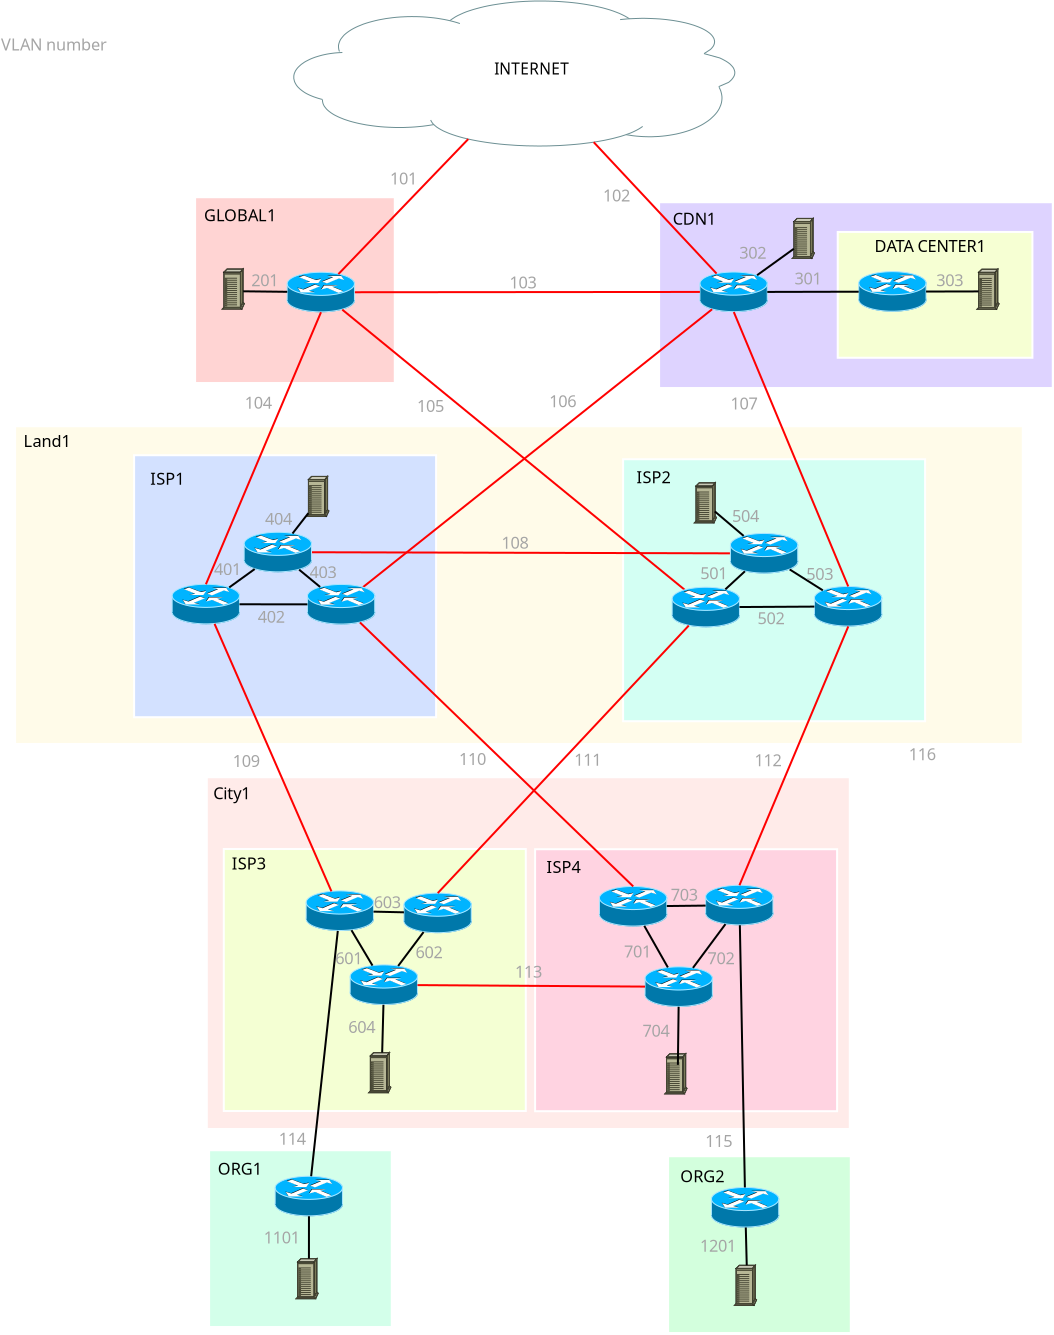 <?xml version="1.0" encoding="UTF-8"?>
<dia:diagram xmlns:dia="http://www.lysator.liu.se/~alla/dia/">
  <dia:layer name="Background" visible="true" connectable="true" active="true">
    <dia:object type="Flowchart - Box" version="0" id="O0">
      <dia:attribute name="obj_pos">
        <dia:point val="41.865,3.06"/>
      </dia:attribute>
      <dia:attribute name="obj_bb">
        <dia:rectangle val="41.815,3.01;61.6,12.4"/>
      </dia:attribute>
      <dia:attribute name="elem_corner">
        <dia:point val="41.865,3.06"/>
      </dia:attribute>
      <dia:attribute name="elem_width">
        <dia:real val="19.685"/>
      </dia:attribute>
      <dia:attribute name="elem_height">
        <dia:real val="9.29"/>
      </dia:attribute>
      <dia:attribute name="border_color">
        <dia:color val="#ffffffff"/>
      </dia:attribute>
      <dia:attribute name="inner_color">
        <dia:color val="#ded3ffff"/>
      </dia:attribute>
      <dia:attribute name="show_background">
        <dia:boolean val="true"/>
      </dia:attribute>
      <dia:attribute name="padding">
        <dia:real val="0.3"/>
      </dia:attribute>
      <dia:attribute name="text">
        <dia:composite type="text">
          <dia:attribute name="string">
            <dia:string>##</dia:string>
          </dia:attribute>
          <dia:attribute name="font">
            <dia:font family="sans" style="0" name="Helvetica"/>
          </dia:attribute>
          <dia:attribute name="height">
            <dia:real val="0.8"/>
          </dia:attribute>
          <dia:attribute name="pos">
            <dia:point val="51.708,7.899"/>
          </dia:attribute>
          <dia:attribute name="color">
            <dia:color val="#000000ff"/>
          </dia:attribute>
          <dia:attribute name="alignment">
            <dia:enum val="1"/>
          </dia:attribute>
        </dia:composite>
      </dia:attribute>
    </dia:object>
    <dia:object type="Flowchart - Box" version="0" id="O1">
      <dia:attribute name="obj_pos">
        <dia:point val="50.797,4.547"/>
      </dia:attribute>
      <dia:attribute name="obj_bb">
        <dia:rectangle val="50.747,4.497;60.581,10.887"/>
      </dia:attribute>
      <dia:attribute name="elem_corner">
        <dia:point val="50.797,4.547"/>
      </dia:attribute>
      <dia:attribute name="elem_width">
        <dia:real val="9.734"/>
      </dia:attribute>
      <dia:attribute name="elem_height">
        <dia:real val="6.29"/>
      </dia:attribute>
      <dia:attribute name="border_color">
        <dia:color val="#ffffffff"/>
      </dia:attribute>
      <dia:attribute name="inner_color">
        <dia:color val="#f6ffd3ff"/>
      </dia:attribute>
      <dia:attribute name="show_background">
        <dia:boolean val="true"/>
      </dia:attribute>
      <dia:attribute name="padding">
        <dia:real val="0.3"/>
      </dia:attribute>
      <dia:attribute name="text">
        <dia:composite type="text">
          <dia:attribute name="string">
            <dia:string>##</dia:string>
          </dia:attribute>
          <dia:attribute name="font">
            <dia:font family="sans" style="0" name="Helvetica"/>
          </dia:attribute>
          <dia:attribute name="height">
            <dia:real val="0.8"/>
          </dia:attribute>
          <dia:attribute name="pos">
            <dia:point val="55.664,7.886"/>
          </dia:attribute>
          <dia:attribute name="color">
            <dia:color val="#000000ff"/>
          </dia:attribute>
          <dia:attribute name="alignment">
            <dia:enum val="1"/>
          </dia:attribute>
        </dia:composite>
      </dia:attribute>
    </dia:object>
    <dia:object type="Flowchart - Box" version="0" id="O2">
      <dia:attribute name="obj_pos">
        <dia:point val="19.365,50.46"/>
      </dia:attribute>
      <dia:attribute name="obj_bb">
        <dia:rectangle val="19.315,50.41;28.55,59.35"/>
      </dia:attribute>
      <dia:attribute name="elem_corner">
        <dia:point val="19.365,50.46"/>
      </dia:attribute>
      <dia:attribute name="elem_width">
        <dia:real val="9.135"/>
      </dia:attribute>
      <dia:attribute name="elem_height">
        <dia:real val="8.84"/>
      </dia:attribute>
      <dia:attribute name="border_color">
        <dia:color val="#ffffffff"/>
      </dia:attribute>
      <dia:attribute name="inner_color">
        <dia:color val="#d3ffeaff"/>
      </dia:attribute>
      <dia:attribute name="show_background">
        <dia:boolean val="true"/>
      </dia:attribute>
      <dia:attribute name="padding">
        <dia:real val="0.3"/>
      </dia:attribute>
      <dia:attribute name="text">
        <dia:composite type="text">
          <dia:attribute name="string">
            <dia:string>##</dia:string>
          </dia:attribute>
          <dia:attribute name="font">
            <dia:font family="sans" style="0" name="Helvetica"/>
          </dia:attribute>
          <dia:attribute name="height">
            <dia:real val="0.8"/>
          </dia:attribute>
          <dia:attribute name="pos">
            <dia:point val="23.933,55.074"/>
          </dia:attribute>
          <dia:attribute name="color">
            <dia:color val="#000000ff"/>
          </dia:attribute>
          <dia:attribute name="alignment">
            <dia:enum val="1"/>
          </dia:attribute>
        </dia:composite>
      </dia:attribute>
    </dia:object>
    <dia:object type="Flowchart - Box" version="0" id="O3">
      <dia:attribute name="obj_pos">
        <dia:point val="42.315,50.76"/>
      </dia:attribute>
      <dia:attribute name="obj_bb">
        <dia:rectangle val="42.265,50.71;51.5,59.65"/>
      </dia:attribute>
      <dia:attribute name="elem_corner">
        <dia:point val="42.315,50.76"/>
      </dia:attribute>
      <dia:attribute name="elem_width">
        <dia:real val="9.135"/>
      </dia:attribute>
      <dia:attribute name="elem_height">
        <dia:real val="8.84"/>
      </dia:attribute>
      <dia:attribute name="border_color">
        <dia:color val="#ffffffff"/>
      </dia:attribute>
      <dia:attribute name="inner_color">
        <dia:color val="#d3ffddff"/>
      </dia:attribute>
      <dia:attribute name="show_background">
        <dia:boolean val="true"/>
      </dia:attribute>
      <dia:attribute name="padding">
        <dia:real val="0.3"/>
      </dia:attribute>
      <dia:attribute name="text">
        <dia:composite type="text">
          <dia:attribute name="string">
            <dia:string>##</dia:string>
          </dia:attribute>
          <dia:attribute name="font">
            <dia:font family="sans" style="0" name="Helvetica"/>
          </dia:attribute>
          <dia:attribute name="height">
            <dia:real val="0.8"/>
          </dia:attribute>
          <dia:attribute name="pos">
            <dia:point val="46.883,55.374"/>
          </dia:attribute>
          <dia:attribute name="color">
            <dia:color val="#000000ff"/>
          </dia:attribute>
          <dia:attribute name="alignment">
            <dia:enum val="1"/>
          </dia:attribute>
        </dia:composite>
      </dia:attribute>
    </dia:object>
    <dia:object type="Flowchart - Box" version="0" id="O4">
      <dia:attribute name="obj_pos">
        <dia:point val="18.665,2.81"/>
      </dia:attribute>
      <dia:attribute name="obj_bb">
        <dia:rectangle val="18.615,2.76;28.7,12.15"/>
      </dia:attribute>
      <dia:attribute name="elem_corner">
        <dia:point val="18.665,2.81"/>
      </dia:attribute>
      <dia:attribute name="elem_width">
        <dia:real val="9.985"/>
      </dia:attribute>
      <dia:attribute name="elem_height">
        <dia:real val="9.29"/>
      </dia:attribute>
      <dia:attribute name="border_color">
        <dia:color val="#ffffffff"/>
      </dia:attribute>
      <dia:attribute name="inner_color">
        <dia:color val="#ffd4d3ff"/>
      </dia:attribute>
      <dia:attribute name="show_background">
        <dia:boolean val="true"/>
      </dia:attribute>
      <dia:attribute name="padding">
        <dia:real val="0.3"/>
      </dia:attribute>
      <dia:attribute name="text">
        <dia:composite type="text">
          <dia:attribute name="string">
            <dia:string>##</dia:string>
          </dia:attribute>
          <dia:attribute name="font">
            <dia:font family="sans" style="0" name="Helvetica"/>
          </dia:attribute>
          <dia:attribute name="height">
            <dia:real val="0.8"/>
          </dia:attribute>
          <dia:attribute name="pos">
            <dia:point val="23.657,7.649"/>
          </dia:attribute>
          <dia:attribute name="color">
            <dia:color val="#000000ff"/>
          </dia:attribute>
          <dia:attribute name="alignment">
            <dia:enum val="1"/>
          </dia:attribute>
        </dia:composite>
      </dia:attribute>
    </dia:object>
    <dia:object type="Flowchart - Box" version="0" id="O5">
      <dia:attribute name="obj_pos">
        <dia:point val="9.665,14.26"/>
      </dia:attribute>
      <dia:attribute name="obj_bb">
        <dia:rectangle val="9.615,14.21;60.1,30.2"/>
      </dia:attribute>
      <dia:attribute name="elem_corner">
        <dia:point val="9.665,14.26"/>
      </dia:attribute>
      <dia:attribute name="elem_width">
        <dia:real val="50.385"/>
      </dia:attribute>
      <dia:attribute name="elem_height">
        <dia:real val="15.89"/>
      </dia:attribute>
      <dia:attribute name="border_color">
        <dia:color val="#ffffffff"/>
      </dia:attribute>
      <dia:attribute name="inner_color">
        <dia:color val="#fffbe9ff"/>
      </dia:attribute>
      <dia:attribute name="show_background">
        <dia:boolean val="true"/>
      </dia:attribute>
      <dia:attribute name="padding">
        <dia:real val="0.3"/>
      </dia:attribute>
      <dia:attribute name="text">
        <dia:composite type="text">
          <dia:attribute name="string">
            <dia:string>##</dia:string>
          </dia:attribute>
          <dia:attribute name="font">
            <dia:font family="sans" style="0" name="Helvetica"/>
          </dia:attribute>
          <dia:attribute name="height">
            <dia:real val="0.8"/>
          </dia:attribute>
          <dia:attribute name="pos">
            <dia:point val="34.858,22.399"/>
          </dia:attribute>
          <dia:attribute name="color">
            <dia:color val="#000000ff"/>
          </dia:attribute>
          <dia:attribute name="alignment">
            <dia:enum val="1"/>
          </dia:attribute>
        </dia:composite>
      </dia:attribute>
    </dia:object>
    <dia:object type="Flowchart - Box" version="0" id="O6">
      <dia:attribute name="obj_pos">
        <dia:point val="40.065,15.91"/>
      </dia:attribute>
      <dia:attribute name="obj_bb">
        <dia:rectangle val="40.015,15.86;55.215,29.06"/>
      </dia:attribute>
      <dia:attribute name="elem_corner">
        <dia:point val="40.065,15.91"/>
      </dia:attribute>
      <dia:attribute name="elem_width">
        <dia:real val="15.1"/>
      </dia:attribute>
      <dia:attribute name="elem_height">
        <dia:real val="13.1"/>
      </dia:attribute>
      <dia:attribute name="border_color">
        <dia:color val="#ffffffff"/>
      </dia:attribute>
      <dia:attribute name="inner_color">
        <dia:color val="#d3fff3ff"/>
      </dia:attribute>
      <dia:attribute name="show_background">
        <dia:boolean val="true"/>
      </dia:attribute>
      <dia:attribute name="padding">
        <dia:real val="0.3"/>
      </dia:attribute>
      <dia:attribute name="text">
        <dia:composite type="text">
          <dia:attribute name="string">
            <dia:string>##</dia:string>
          </dia:attribute>
          <dia:attribute name="font">
            <dia:font family="sans" style="0" name="Helvetica"/>
          </dia:attribute>
          <dia:attribute name="height">
            <dia:real val="0.8"/>
          </dia:attribute>
          <dia:attribute name="pos">
            <dia:point val="47.615,22.654"/>
          </dia:attribute>
          <dia:attribute name="color">
            <dia:color val="#000000ff"/>
          </dia:attribute>
          <dia:attribute name="alignment">
            <dia:enum val="1"/>
          </dia:attribute>
        </dia:composite>
      </dia:attribute>
    </dia:object>
    <dia:object type="Flowchart - Box" version="0" id="O7">
      <dia:attribute name="obj_pos">
        <dia:point val="15.615,15.71"/>
      </dia:attribute>
      <dia:attribute name="obj_bb">
        <dia:rectangle val="15.565,15.66;30.765,28.86"/>
      </dia:attribute>
      <dia:attribute name="elem_corner">
        <dia:point val="15.615,15.71"/>
      </dia:attribute>
      <dia:attribute name="elem_width">
        <dia:real val="15.1"/>
      </dia:attribute>
      <dia:attribute name="elem_height">
        <dia:real val="13.1"/>
      </dia:attribute>
      <dia:attribute name="border_color">
        <dia:color val="#ffffffff"/>
      </dia:attribute>
      <dia:attribute name="inner_color">
        <dia:color val="#d3e1ffff"/>
      </dia:attribute>
      <dia:attribute name="show_background">
        <dia:boolean val="true"/>
      </dia:attribute>
      <dia:attribute name="padding">
        <dia:real val="0.3"/>
      </dia:attribute>
      <dia:attribute name="text">
        <dia:composite type="text">
          <dia:attribute name="string">
            <dia:string>##</dia:string>
          </dia:attribute>
          <dia:attribute name="font">
            <dia:font family="sans" style="0" name="Helvetica"/>
          </dia:attribute>
          <dia:attribute name="height">
            <dia:real val="0.8"/>
          </dia:attribute>
          <dia:attribute name="pos">
            <dia:point val="23.165,22.454"/>
          </dia:attribute>
          <dia:attribute name="color">
            <dia:color val="#000000ff"/>
          </dia:attribute>
          <dia:attribute name="alignment">
            <dia:enum val="1"/>
          </dia:attribute>
        </dia:composite>
      </dia:attribute>
    </dia:object>
    <dia:object type="Flowchart - Box" version="0" id="O8">
      <dia:attribute name="obj_pos">
        <dia:point val="19.25,31.81"/>
      </dia:attribute>
      <dia:attribute name="obj_bb">
        <dia:rectangle val="19.2,31.76;51.45,49.45"/>
      </dia:attribute>
      <dia:attribute name="elem_corner">
        <dia:point val="19.25,31.81"/>
      </dia:attribute>
      <dia:attribute name="elem_width">
        <dia:real val="32.15"/>
      </dia:attribute>
      <dia:attribute name="elem_height">
        <dia:real val="17.59"/>
      </dia:attribute>
      <dia:attribute name="border_color">
        <dia:color val="#ffffffff"/>
      </dia:attribute>
      <dia:attribute name="inner_color">
        <dia:color val="#ffebe9ff"/>
      </dia:attribute>
      <dia:attribute name="show_background">
        <dia:boolean val="true"/>
      </dia:attribute>
      <dia:attribute name="padding">
        <dia:real val="0.3"/>
      </dia:attribute>
      <dia:attribute name="text">
        <dia:composite type="text">
          <dia:attribute name="string">
            <dia:string>##</dia:string>
          </dia:attribute>
          <dia:attribute name="font">
            <dia:font family="sans" style="0" name="Helvetica"/>
          </dia:attribute>
          <dia:attribute name="height">
            <dia:real val="0.8"/>
          </dia:attribute>
          <dia:attribute name="pos">
            <dia:point val="35.325,40.799"/>
          </dia:attribute>
          <dia:attribute name="color">
            <dia:color val="#000000ff"/>
          </dia:attribute>
          <dia:attribute name="alignment">
            <dia:enum val="1"/>
          </dia:attribute>
        </dia:composite>
      </dia:attribute>
    </dia:object>
    <dia:object type="Flowchart - Box" version="0" id="O9">
      <dia:attribute name="obj_pos">
        <dia:point val="35.665,35.41"/>
      </dia:attribute>
      <dia:attribute name="obj_bb">
        <dia:rectangle val="35.615,35.36;50.815,48.56"/>
      </dia:attribute>
      <dia:attribute name="elem_corner">
        <dia:point val="35.665,35.41"/>
      </dia:attribute>
      <dia:attribute name="elem_width">
        <dia:real val="15.1"/>
      </dia:attribute>
      <dia:attribute name="elem_height">
        <dia:real val="13.1"/>
      </dia:attribute>
      <dia:attribute name="border_color">
        <dia:color val="#ffffffff"/>
      </dia:attribute>
      <dia:attribute name="inner_color">
        <dia:color val="#ffd3e1ff"/>
      </dia:attribute>
      <dia:attribute name="show_background">
        <dia:boolean val="true"/>
      </dia:attribute>
      <dia:attribute name="padding">
        <dia:real val="0.3"/>
      </dia:attribute>
      <dia:attribute name="text">
        <dia:composite type="text">
          <dia:attribute name="string">
            <dia:string>##</dia:string>
          </dia:attribute>
          <dia:attribute name="font">
            <dia:font family="sans" style="0" name="Helvetica"/>
          </dia:attribute>
          <dia:attribute name="height">
            <dia:real val="0.8"/>
          </dia:attribute>
          <dia:attribute name="pos">
            <dia:point val="43.215,42.154"/>
          </dia:attribute>
          <dia:attribute name="color">
            <dia:color val="#000000ff"/>
          </dia:attribute>
          <dia:attribute name="alignment">
            <dia:enum val="1"/>
          </dia:attribute>
        </dia:composite>
      </dia:attribute>
    </dia:object>
    <dia:object type="Flowchart - Box" version="0" id="O10">
      <dia:attribute name="obj_pos">
        <dia:point val="20.1,35.4"/>
      </dia:attribute>
      <dia:attribute name="obj_bb">
        <dia:rectangle val="20.05,35.35;35.25,48.55"/>
      </dia:attribute>
      <dia:attribute name="elem_corner">
        <dia:point val="20.1,35.4"/>
      </dia:attribute>
      <dia:attribute name="elem_width">
        <dia:real val="15.1"/>
      </dia:attribute>
      <dia:attribute name="elem_height">
        <dia:real val="13.1"/>
      </dia:attribute>
      <dia:attribute name="border_color">
        <dia:color val="#ffffffff"/>
      </dia:attribute>
      <dia:attribute name="inner_color">
        <dia:color val="#f4ffd3ff"/>
      </dia:attribute>
      <dia:attribute name="show_background">
        <dia:boolean val="true"/>
      </dia:attribute>
      <dia:attribute name="padding">
        <dia:real val="0.3"/>
      </dia:attribute>
      <dia:attribute name="text">
        <dia:composite type="text">
          <dia:attribute name="string">
            <dia:string>##</dia:string>
          </dia:attribute>
          <dia:attribute name="font">
            <dia:font family="sans" style="0" name="Helvetica"/>
          </dia:attribute>
          <dia:attribute name="height">
            <dia:real val="0.8"/>
          </dia:attribute>
          <dia:attribute name="pos">
            <dia:point val="27.65,42.144"/>
          </dia:attribute>
          <dia:attribute name="color">
            <dia:color val="#000000ff"/>
          </dia:attribute>
          <dia:attribute name="alignment">
            <dia:enum val="1"/>
          </dia:attribute>
        </dia:composite>
      </dia:attribute>
    </dia:object>
    <dia:object type="Cisco - Router" version="1" id="O11">
      <dia:attribute name="obj_pos">
        <dia:point val="43.906,6.55"/>
      </dia:attribute>
      <dia:attribute name="obj_bb">
        <dia:rectangle val="43.905,6.549;47.295,8.551"/>
      </dia:attribute>
      <dia:attribute name="meta">
        <dia:composite type="dict"/>
      </dia:attribute>
      <dia:attribute name="elem_corner">
        <dia:point val="43.906,6.55"/>
      </dia:attribute>
      <dia:attribute name="elem_width">
        <dia:real val="3.387"/>
      </dia:attribute>
      <dia:attribute name="elem_height">
        <dia:real val="2"/>
      </dia:attribute>
      <dia:attribute name="line_width">
        <dia:real val="0.1"/>
      </dia:attribute>
      <dia:attribute name="line_colour">
        <dia:color val="#000000ff"/>
      </dia:attribute>
      <dia:attribute name="fill_colour">
        <dia:color val="#ffffffff"/>
      </dia:attribute>
      <dia:attribute name="show_background">
        <dia:boolean val="true"/>
      </dia:attribute>
      <dia:attribute name="line_style">
        <dia:enum val="0"/>
        <dia:real val="1"/>
      </dia:attribute>
      <dia:attribute name="flip_horizontal">
        <dia:boolean val="false"/>
      </dia:attribute>
      <dia:attribute name="flip_vertical">
        <dia:boolean val="false"/>
      </dia:attribute>
      <dia:attribute name="subscale">
        <dia:real val="1"/>
      </dia:attribute>
    </dia:object>
    <dia:object type="Cisco - Router" version="1" id="O12">
      <dia:attribute name="obj_pos">
        <dia:point val="23.266,6.561"/>
      </dia:attribute>
      <dia:attribute name="obj_bb">
        <dia:rectangle val="23.265,6.56;26.654,8.562"/>
      </dia:attribute>
      <dia:attribute name="meta">
        <dia:composite type="dict"/>
      </dia:attribute>
      <dia:attribute name="elem_corner">
        <dia:point val="23.266,6.561"/>
      </dia:attribute>
      <dia:attribute name="elem_width">
        <dia:real val="3.387"/>
      </dia:attribute>
      <dia:attribute name="elem_height">
        <dia:real val="2"/>
      </dia:attribute>
      <dia:attribute name="line_width">
        <dia:real val="0.1"/>
      </dia:attribute>
      <dia:attribute name="line_colour">
        <dia:color val="#000000ff"/>
      </dia:attribute>
      <dia:attribute name="fill_colour">
        <dia:color val="#ffffffff"/>
      </dia:attribute>
      <dia:attribute name="show_background">
        <dia:boolean val="true"/>
      </dia:attribute>
      <dia:attribute name="line_style">
        <dia:enum val="0"/>
        <dia:real val="1"/>
      </dia:attribute>
      <dia:attribute name="flip_horizontal">
        <dia:boolean val="false"/>
      </dia:attribute>
      <dia:attribute name="flip_vertical">
        <dia:boolean val="false"/>
      </dia:attribute>
      <dia:attribute name="subscale">
        <dia:real val="1"/>
      </dia:attribute>
    </dia:object>
    <dia:object type="Cisco - Router" version="1" id="O13">
      <dia:attribute name="obj_pos">
        <dia:point val="49.631,22.271"/>
      </dia:attribute>
      <dia:attribute name="obj_bb">
        <dia:rectangle val="49.63,22.27;53.019,24.272"/>
      </dia:attribute>
      <dia:attribute name="meta">
        <dia:composite type="dict"/>
      </dia:attribute>
      <dia:attribute name="elem_corner">
        <dia:point val="49.631,22.271"/>
      </dia:attribute>
      <dia:attribute name="elem_width">
        <dia:real val="3.387"/>
      </dia:attribute>
      <dia:attribute name="elem_height">
        <dia:real val="2"/>
      </dia:attribute>
      <dia:attribute name="line_width">
        <dia:real val="0.1"/>
      </dia:attribute>
      <dia:attribute name="line_colour">
        <dia:color val="#000000ff"/>
      </dia:attribute>
      <dia:attribute name="fill_colour">
        <dia:color val="#ffffffff"/>
      </dia:attribute>
      <dia:attribute name="show_background">
        <dia:boolean val="true"/>
      </dia:attribute>
      <dia:attribute name="line_style">
        <dia:enum val="0"/>
        <dia:real val="1"/>
      </dia:attribute>
      <dia:attribute name="flip_horizontal">
        <dia:boolean val="false"/>
      </dia:attribute>
      <dia:attribute name="flip_vertical">
        <dia:boolean val="false"/>
      </dia:attribute>
      <dia:attribute name="subscale">
        <dia:real val="1"/>
      </dia:attribute>
    </dia:object>
    <dia:object type="Cisco - Router" version="1" id="O14">
      <dia:attribute name="obj_pos">
        <dia:point val="44.191,37.211"/>
      </dia:attribute>
      <dia:attribute name="obj_bb">
        <dia:rectangle val="44.19,37.21;47.579,39.212"/>
      </dia:attribute>
      <dia:attribute name="meta">
        <dia:composite type="dict"/>
      </dia:attribute>
      <dia:attribute name="elem_corner">
        <dia:point val="44.191,37.211"/>
      </dia:attribute>
      <dia:attribute name="elem_width">
        <dia:real val="3.387"/>
      </dia:attribute>
      <dia:attribute name="elem_height">
        <dia:real val="2"/>
      </dia:attribute>
      <dia:attribute name="line_width">
        <dia:real val="0.1"/>
      </dia:attribute>
      <dia:attribute name="line_colour">
        <dia:color val="#000000ff"/>
      </dia:attribute>
      <dia:attribute name="fill_colour">
        <dia:color val="#ffffffff"/>
      </dia:attribute>
      <dia:attribute name="show_background">
        <dia:boolean val="true"/>
      </dia:attribute>
      <dia:attribute name="line_style">
        <dia:enum val="0"/>
        <dia:real val="1"/>
      </dia:attribute>
      <dia:attribute name="flip_horizontal">
        <dia:boolean val="false"/>
      </dia:attribute>
      <dia:attribute name="flip_vertical">
        <dia:boolean val="false"/>
      </dia:attribute>
      <dia:attribute name="subscale">
        <dia:real val="1"/>
      </dia:attribute>
    </dia:object>
    <dia:object type="Cisco - Router" version="1" id="O15">
      <dia:attribute name="obj_pos">
        <dia:point val="29.106,37.604"/>
      </dia:attribute>
      <dia:attribute name="obj_bb">
        <dia:rectangle val="29.105,37.603;32.494,39.605"/>
      </dia:attribute>
      <dia:attribute name="meta">
        <dia:composite type="dict"/>
      </dia:attribute>
      <dia:attribute name="elem_corner">
        <dia:point val="29.106,37.604"/>
      </dia:attribute>
      <dia:attribute name="elem_width">
        <dia:real val="3.387"/>
      </dia:attribute>
      <dia:attribute name="elem_height">
        <dia:real val="2"/>
      </dia:attribute>
      <dia:attribute name="line_width">
        <dia:real val="0.1"/>
      </dia:attribute>
      <dia:attribute name="line_colour">
        <dia:color val="#000000ff"/>
      </dia:attribute>
      <dia:attribute name="fill_colour">
        <dia:color val="#ffffffff"/>
      </dia:attribute>
      <dia:attribute name="show_background">
        <dia:boolean val="true"/>
      </dia:attribute>
      <dia:attribute name="line_style">
        <dia:enum val="0"/>
        <dia:real val="1"/>
      </dia:attribute>
      <dia:attribute name="flip_horizontal">
        <dia:boolean val="false"/>
      </dia:attribute>
      <dia:attribute name="flip_vertical">
        <dia:boolean val="false"/>
      </dia:attribute>
      <dia:attribute name="subscale">
        <dia:real val="1"/>
      </dia:attribute>
    </dia:object>
    <dia:object type="Cisco - Router" version="1" id="O16">
      <dia:attribute name="obj_pos">
        <dia:point val="22.666,51.761"/>
      </dia:attribute>
      <dia:attribute name="obj_bb">
        <dia:rectangle val="22.665,51.76;26.054,53.762"/>
      </dia:attribute>
      <dia:attribute name="meta">
        <dia:composite type="dict"/>
      </dia:attribute>
      <dia:attribute name="elem_corner">
        <dia:point val="22.666,51.761"/>
      </dia:attribute>
      <dia:attribute name="elem_width">
        <dia:real val="3.387"/>
      </dia:attribute>
      <dia:attribute name="elem_height">
        <dia:real val="2"/>
      </dia:attribute>
      <dia:attribute name="line_width">
        <dia:real val="0.1"/>
      </dia:attribute>
      <dia:attribute name="line_colour">
        <dia:color val="#000000ff"/>
      </dia:attribute>
      <dia:attribute name="fill_colour">
        <dia:color val="#ffffffff"/>
      </dia:attribute>
      <dia:attribute name="show_background">
        <dia:boolean val="true"/>
      </dia:attribute>
      <dia:attribute name="line_style">
        <dia:enum val="0"/>
        <dia:real val="1"/>
      </dia:attribute>
      <dia:attribute name="flip_horizontal">
        <dia:boolean val="false"/>
      </dia:attribute>
      <dia:attribute name="flip_vertical">
        <dia:boolean val="false"/>
      </dia:attribute>
      <dia:attribute name="subscale">
        <dia:real val="1"/>
      </dia:attribute>
    </dia:object>
    <dia:object type="Cisco - Router" version="1" id="O17">
      <dia:attribute name="obj_pos">
        <dia:point val="44.481,52.321"/>
      </dia:attribute>
      <dia:attribute name="obj_bb">
        <dia:rectangle val="44.48,52.32;47.869,54.322"/>
      </dia:attribute>
      <dia:attribute name="meta">
        <dia:composite type="dict"/>
      </dia:attribute>
      <dia:attribute name="elem_corner">
        <dia:point val="44.481,52.321"/>
      </dia:attribute>
      <dia:attribute name="elem_width">
        <dia:real val="3.387"/>
      </dia:attribute>
      <dia:attribute name="elem_height">
        <dia:real val="2"/>
      </dia:attribute>
      <dia:attribute name="line_width">
        <dia:real val="0.1"/>
      </dia:attribute>
      <dia:attribute name="line_colour">
        <dia:color val="#000000ff"/>
      </dia:attribute>
      <dia:attribute name="fill_colour">
        <dia:color val="#ffffffff"/>
      </dia:attribute>
      <dia:attribute name="show_background">
        <dia:boolean val="true"/>
      </dia:attribute>
      <dia:attribute name="line_style">
        <dia:enum val="0"/>
        <dia:real val="1"/>
      </dia:attribute>
      <dia:attribute name="flip_horizontal">
        <dia:boolean val="false"/>
      </dia:attribute>
      <dia:attribute name="flip_vertical">
        <dia:boolean val="false"/>
      </dia:attribute>
      <dia:attribute name="subscale">
        <dia:real val="1"/>
      </dia:attribute>
    </dia:object>
    <dia:object type="Standard - Line" version="0" id="O18">
      <dia:attribute name="obj_pos">
        <dia:point val="26.653,7.561"/>
      </dia:attribute>
      <dia:attribute name="obj_bb">
        <dia:rectangle val="26.603,7.496;43.956,7.611"/>
      </dia:attribute>
      <dia:attribute name="conn_endpoints">
        <dia:point val="26.653,7.561"/>
        <dia:point val="43.906,7.546"/>
      </dia:attribute>
      <dia:attribute name="numcp">
        <dia:int val="1"/>
      </dia:attribute>
      <dia:attribute name="line_color">
        <dia:color val="#ff0000ff"/>
      </dia:attribute>
      <dia:connections>
        <dia:connection handle="0" to="O12" connection="3"/>
        <dia:connection handle="1" to="O11" connection="2"/>
      </dia:connections>
    </dia:object>
    <dia:object type="Cisco - Router" version="1" id="O19">
      <dia:attribute name="obj_pos">
        <dia:point val="17.516,22.161"/>
      </dia:attribute>
      <dia:attribute name="obj_bb">
        <dia:rectangle val="17.515,22.16;20.904,24.162"/>
      </dia:attribute>
      <dia:attribute name="meta">
        <dia:composite type="dict"/>
      </dia:attribute>
      <dia:attribute name="elem_corner">
        <dia:point val="17.516,22.161"/>
      </dia:attribute>
      <dia:attribute name="elem_width">
        <dia:real val="3.387"/>
      </dia:attribute>
      <dia:attribute name="elem_height">
        <dia:real val="2"/>
      </dia:attribute>
      <dia:attribute name="line_width">
        <dia:real val="0.1"/>
      </dia:attribute>
      <dia:attribute name="line_colour">
        <dia:color val="#000000ff"/>
      </dia:attribute>
      <dia:attribute name="fill_colour">
        <dia:color val="#ffffffff"/>
      </dia:attribute>
      <dia:attribute name="show_background">
        <dia:boolean val="true"/>
      </dia:attribute>
      <dia:attribute name="line_style">
        <dia:enum val="0"/>
        <dia:real val="1"/>
      </dia:attribute>
      <dia:attribute name="flip_horizontal">
        <dia:boolean val="false"/>
      </dia:attribute>
      <dia:attribute name="flip_vertical">
        <dia:boolean val="false"/>
      </dia:attribute>
      <dia:attribute name="subscale">
        <dia:real val="1"/>
      </dia:attribute>
    </dia:object>
    <dia:object type="Standard - Line" version="0" id="O20">
      <dia:attribute name="obj_pos">
        <dia:point val="24.959,8.561"/>
      </dia:attribute>
      <dia:attribute name="obj_bb">
        <dia:rectangle val="19.141,8.495;25.025,22.227"/>
      </dia:attribute>
      <dia:attribute name="conn_endpoints">
        <dia:point val="24.959,8.561"/>
        <dia:point val="19.206,22.161"/>
      </dia:attribute>
      <dia:attribute name="numcp">
        <dia:int val="1"/>
      </dia:attribute>
      <dia:attribute name="line_color">
        <dia:color val="#ff0000ff"/>
      </dia:attribute>
      <dia:connections>
        <dia:connection handle="0" to="O12" connection="1"/>
        <dia:connection handle="1" to="O19" connection="0"/>
      </dia:connections>
    </dia:object>
    <dia:object type="Standard - Line" version="0" id="O21">
      <dia:attribute name="obj_pos">
        <dia:point val="24.503,20.561"/>
      </dia:attribute>
      <dia:attribute name="obj_bb">
        <dia:rectangle val="24.453,20.511;45.481,20.666"/>
      </dia:attribute>
      <dia:attribute name="conn_endpoints">
        <dia:point val="24.503,20.561"/>
        <dia:point val="45.431,20.616"/>
      </dia:attribute>
      <dia:attribute name="numcp">
        <dia:int val="1"/>
      </dia:attribute>
      <dia:attribute name="line_color">
        <dia:color val="#ff0000ff"/>
      </dia:attribute>
      <dia:connections>
        <dia:connection handle="0" to="O25" connection="3"/>
        <dia:connection handle="1" to="O26" connection="4"/>
      </dia:connections>
    </dia:object>
    <dia:object type="Standard - Line" version="0" id="O22">
      <dia:attribute name="obj_pos">
        <dia:point val="45.6,8.55"/>
      </dia:attribute>
      <dia:attribute name="obj_bb">
        <dia:rectangle val="45.534,8.485;51.387,22.336"/>
      </dia:attribute>
      <dia:attribute name="conn_endpoints">
        <dia:point val="45.6,8.55"/>
        <dia:point val="51.322,22.271"/>
      </dia:attribute>
      <dia:attribute name="numcp">
        <dia:int val="1"/>
      </dia:attribute>
      <dia:attribute name="line_color">
        <dia:color val="#ff0000ff"/>
      </dia:attribute>
      <dia:connections>
        <dia:connection handle="0" to="O11" connection="1"/>
        <dia:connection handle="1" to="O13" connection="0"/>
      </dia:connections>
    </dia:object>
    <dia:object type="Standard - Line" version="0" id="O23">
      <dia:attribute name="obj_pos">
        <dia:point val="27.058,22.307"/>
      </dia:attribute>
      <dia:attribute name="obj_bb">
        <dia:rectangle val="26.988,8.343;44.584,22.377"/>
      </dia:attribute>
      <dia:attribute name="conn_endpoints">
        <dia:point val="27.058,22.307"/>
        <dia:point val="44.513,8.413"/>
      </dia:attribute>
      <dia:attribute name="numcp">
        <dia:int val="1"/>
      </dia:attribute>
      <dia:attribute name="line_color">
        <dia:color val="#ff0000ff"/>
      </dia:attribute>
      <dia:connections>
        <dia:connection handle="0" to="O28" connection="4"/>
        <dia:connection handle="1" to="O11" connection="4"/>
      </dia:connections>
    </dia:object>
    <dia:object type="Standard - Line" version="0" id="O24">
      <dia:attribute name="obj_pos">
        <dia:point val="43.144,22.439"/>
      </dia:attribute>
      <dia:attribute name="obj_bb">
        <dia:rectangle val="25.953,8.361;43.214,22.509"/>
      </dia:attribute>
      <dia:attribute name="conn_endpoints">
        <dia:point val="43.144,22.439"/>
        <dia:point val="26.024,8.431"/>
      </dia:attribute>
      <dia:attribute name="numcp">
        <dia:int val="1"/>
      </dia:attribute>
      <dia:attribute name="line_color">
        <dia:color val="#ff0000ff"/>
      </dia:attribute>
      <dia:connections>
        <dia:connection handle="0" to="O27" connection="4"/>
        <dia:connection handle="1" to="O12" connection="4"/>
      </dia:connections>
    </dia:object>
    <dia:object type="Cisco - Router" version="1" id="O25">
      <dia:attribute name="obj_pos">
        <dia:point val="21.116,19.561"/>
      </dia:attribute>
      <dia:attribute name="obj_bb">
        <dia:rectangle val="21.115,19.56;24.504,21.562"/>
      </dia:attribute>
      <dia:attribute name="meta">
        <dia:composite type="dict"/>
      </dia:attribute>
      <dia:attribute name="elem_corner">
        <dia:point val="21.116,19.561"/>
      </dia:attribute>
      <dia:attribute name="elem_width">
        <dia:real val="3.387"/>
      </dia:attribute>
      <dia:attribute name="elem_height">
        <dia:real val="2"/>
      </dia:attribute>
      <dia:attribute name="line_width">
        <dia:real val="0.1"/>
      </dia:attribute>
      <dia:attribute name="line_colour">
        <dia:color val="#000000ff"/>
      </dia:attribute>
      <dia:attribute name="fill_colour">
        <dia:color val="#ffffffff"/>
      </dia:attribute>
      <dia:attribute name="show_background">
        <dia:boolean val="true"/>
      </dia:attribute>
      <dia:attribute name="line_style">
        <dia:enum val="0"/>
        <dia:real val="1"/>
      </dia:attribute>
      <dia:attribute name="flip_horizontal">
        <dia:boolean val="false"/>
      </dia:attribute>
      <dia:attribute name="flip_vertical">
        <dia:boolean val="false"/>
      </dia:attribute>
      <dia:attribute name="subscale">
        <dia:real val="1"/>
      </dia:attribute>
    </dia:object>
    <dia:object type="Cisco - Router" version="1" id="O26">
      <dia:attribute name="obj_pos">
        <dia:point val="45.431,19.621"/>
      </dia:attribute>
      <dia:attribute name="obj_bb">
        <dia:rectangle val="45.43,19.62;48.819,21.622"/>
      </dia:attribute>
      <dia:attribute name="meta">
        <dia:composite type="dict"/>
      </dia:attribute>
      <dia:attribute name="elem_corner">
        <dia:point val="45.431,19.621"/>
      </dia:attribute>
      <dia:attribute name="elem_width">
        <dia:real val="3.387"/>
      </dia:attribute>
      <dia:attribute name="elem_height">
        <dia:real val="2"/>
      </dia:attribute>
      <dia:attribute name="line_width">
        <dia:real val="0.1"/>
      </dia:attribute>
      <dia:attribute name="line_colour">
        <dia:color val="#000000ff"/>
      </dia:attribute>
      <dia:attribute name="fill_colour">
        <dia:color val="#ffffffff"/>
      </dia:attribute>
      <dia:attribute name="show_background">
        <dia:boolean val="true"/>
      </dia:attribute>
      <dia:attribute name="line_style">
        <dia:enum val="0"/>
        <dia:real val="1"/>
      </dia:attribute>
      <dia:attribute name="flip_horizontal">
        <dia:boolean val="false"/>
      </dia:attribute>
      <dia:attribute name="flip_vertical">
        <dia:boolean val="false"/>
      </dia:attribute>
      <dia:attribute name="subscale">
        <dia:real val="1"/>
      </dia:attribute>
    </dia:object>
    <dia:object type="Cisco - Router" version="1" id="O27">
      <dia:attribute name="obj_pos">
        <dia:point val="42.516,22.311"/>
      </dia:attribute>
      <dia:attribute name="obj_bb">
        <dia:rectangle val="42.515,22.31;45.904,24.312"/>
      </dia:attribute>
      <dia:attribute name="meta">
        <dia:composite type="dict"/>
      </dia:attribute>
      <dia:attribute name="elem_corner">
        <dia:point val="42.516,22.311"/>
      </dia:attribute>
      <dia:attribute name="elem_width">
        <dia:real val="3.387"/>
      </dia:attribute>
      <dia:attribute name="elem_height">
        <dia:real val="2"/>
      </dia:attribute>
      <dia:attribute name="line_width">
        <dia:real val="0.1"/>
      </dia:attribute>
      <dia:attribute name="line_colour">
        <dia:color val="#000000ff"/>
      </dia:attribute>
      <dia:attribute name="fill_colour">
        <dia:color val="#ffffffff"/>
      </dia:attribute>
      <dia:attribute name="show_background">
        <dia:boolean val="true"/>
      </dia:attribute>
      <dia:attribute name="line_style">
        <dia:enum val="0"/>
        <dia:real val="1"/>
      </dia:attribute>
      <dia:attribute name="flip_horizontal">
        <dia:boolean val="false"/>
      </dia:attribute>
      <dia:attribute name="flip_vertical">
        <dia:boolean val="false"/>
      </dia:attribute>
      <dia:attribute name="subscale">
        <dia:real val="1"/>
      </dia:attribute>
    </dia:object>
    <dia:object type="Cisco - Router" version="1" id="O28">
      <dia:attribute name="obj_pos">
        <dia:point val="24.281,22.171"/>
      </dia:attribute>
      <dia:attribute name="obj_bb">
        <dia:rectangle val="24.28,22.17;27.669,24.172"/>
      </dia:attribute>
      <dia:attribute name="meta">
        <dia:composite type="dict"/>
      </dia:attribute>
      <dia:attribute name="elem_corner">
        <dia:point val="24.281,22.171"/>
      </dia:attribute>
      <dia:attribute name="elem_width">
        <dia:real val="3.387"/>
      </dia:attribute>
      <dia:attribute name="elem_height">
        <dia:real val="2"/>
      </dia:attribute>
      <dia:attribute name="line_width">
        <dia:real val="0.1"/>
      </dia:attribute>
      <dia:attribute name="line_colour">
        <dia:color val="#000000ff"/>
      </dia:attribute>
      <dia:attribute name="fill_colour">
        <dia:color val="#ffffffff"/>
      </dia:attribute>
      <dia:attribute name="show_background">
        <dia:boolean val="true"/>
      </dia:attribute>
      <dia:attribute name="line_style">
        <dia:enum val="0"/>
        <dia:real val="1"/>
      </dia:attribute>
      <dia:attribute name="flip_horizontal">
        <dia:boolean val="false"/>
      </dia:attribute>
      <dia:attribute name="flip_vertical">
        <dia:boolean val="false"/>
      </dia:attribute>
      <dia:attribute name="subscale">
        <dia:real val="1"/>
      </dia:attribute>
    </dia:object>
    <dia:object type="Standard - Line" version="0" id="O29">
      <dia:attribute name="obj_pos">
        <dia:point val="20.884,23.162"/>
      </dia:attribute>
      <dia:attribute name="obj_bb">
        <dia:rectangle val="20.834,23.112;24.332,23.218"/>
      </dia:attribute>
      <dia:attribute name="conn_endpoints">
        <dia:point val="20.884,23.162"/>
        <dia:point val="24.282,23.167"/>
      </dia:attribute>
      <dia:attribute name="numcp">
        <dia:int val="1"/>
      </dia:attribute>
      <dia:connections>
        <dia:connection handle="0" to="O19" connection="4"/>
        <dia:connection handle="1" to="O28" connection="4"/>
      </dia:connections>
    </dia:object>
    <dia:object type="Standard - Line" version="0" id="O30">
      <dia:attribute name="obj_pos">
        <dia:point val="24.916,22.298"/>
      </dia:attribute>
      <dia:attribute name="obj_bb">
        <dia:rectangle val="23.796,21.362;24.986,22.368"/>
      </dia:attribute>
      <dia:attribute name="conn_endpoints">
        <dia:point val="24.916,22.298"/>
        <dia:point val="23.867,21.432"/>
      </dia:attribute>
      <dia:attribute name="numcp">
        <dia:int val="1"/>
      </dia:attribute>
      <dia:connections>
        <dia:connection handle="0" to="O28" connection="4"/>
        <dia:connection handle="1" to="O25" connection="4"/>
      </dia:connections>
    </dia:object>
    <dia:object type="Standard - Line" version="0" id="O31">
      <dia:attribute name="obj_pos">
        <dia:point val="20.371,22.321"/>
      </dia:attribute>
      <dia:attribute name="obj_bb">
        <dia:rectangle val="20.301,21.331;21.715,22.391"/>
      </dia:attribute>
      <dia:attribute name="conn_endpoints">
        <dia:point val="20.371,22.321"/>
        <dia:point val="21.645,21.401"/>
      </dia:attribute>
      <dia:attribute name="numcp">
        <dia:int val="1"/>
      </dia:attribute>
      <dia:connections>
        <dia:connection handle="0" to="O19" connection="4"/>
        <dia:connection handle="1" to="O25" connection="4"/>
      </dia:connections>
    </dia:object>
    <dia:object type="Standard - Line" version="0" id="O32">
      <dia:attribute name="obj_pos">
        <dia:point val="50.052,22.467"/>
      </dia:attribute>
      <dia:attribute name="obj_bb">
        <dia:rectangle val="48.327,21.354;50.121,22.536"/>
      </dia:attribute>
      <dia:attribute name="conn_endpoints">
        <dia:point val="50.052,22.467"/>
        <dia:point val="48.396,21.422"/>
      </dia:attribute>
      <dia:attribute name="numcp">
        <dia:int val="1"/>
      </dia:attribute>
      <dia:connections>
        <dia:connection handle="0" to="O13" connection="4"/>
        <dia:connection handle="1" to="O26" connection="4"/>
      </dia:connections>
    </dia:object>
    <dia:object type="Standard - Line" version="0" id="O33">
      <dia:attribute name="obj_pos">
        <dia:point val="45.177,22.416"/>
      </dia:attribute>
      <dia:attribute name="obj_bb">
        <dia:rectangle val="45.107,21.444;46.225,22.487"/>
      </dia:attribute>
      <dia:attribute name="conn_endpoints">
        <dia:point val="45.177,22.416"/>
        <dia:point val="46.154,21.514"/>
      </dia:attribute>
      <dia:attribute name="numcp">
        <dia:int val="1"/>
      </dia:attribute>
      <dia:connections>
        <dia:connection handle="0" to="O27" connection="4"/>
        <dia:connection handle="1" to="O26" connection="4"/>
      </dia:connections>
    </dia:object>
    <dia:object type="Standard - Line" version="0" id="O34">
      <dia:attribute name="obj_pos">
        <dia:point val="45.884,23.3"/>
      </dia:attribute>
      <dia:attribute name="obj_bb">
        <dia:rectangle val="45.834,23.229;49.681,23.351"/>
      </dia:attribute>
      <dia:attribute name="conn_endpoints">
        <dia:point val="45.884,23.3"/>
        <dia:point val="49.631,23.279"/>
      </dia:attribute>
      <dia:attribute name="numcp">
        <dia:int val="1"/>
      </dia:attribute>
      <dia:connections>
        <dia:connection handle="0" to="O27" connection="4"/>
        <dia:connection handle="1" to="O13" connection="4"/>
      </dia:connections>
    </dia:object>
    <dia:object type="Cisco - Router" version="1" id="O35">
      <dia:attribute name="obj_pos">
        <dia:point val="24.216,37.494"/>
      </dia:attribute>
      <dia:attribute name="obj_bb">
        <dia:rectangle val="24.215,37.493;27.604,39.495"/>
      </dia:attribute>
      <dia:attribute name="meta">
        <dia:composite type="dict"/>
      </dia:attribute>
      <dia:attribute name="elem_corner">
        <dia:point val="24.216,37.494"/>
      </dia:attribute>
      <dia:attribute name="elem_width">
        <dia:real val="3.387"/>
      </dia:attribute>
      <dia:attribute name="elem_height">
        <dia:real val="2"/>
      </dia:attribute>
      <dia:attribute name="line_width">
        <dia:real val="0.1"/>
      </dia:attribute>
      <dia:attribute name="line_colour">
        <dia:color val="#000000ff"/>
      </dia:attribute>
      <dia:attribute name="fill_colour">
        <dia:color val="#ffffffff"/>
      </dia:attribute>
      <dia:attribute name="show_background">
        <dia:boolean val="true"/>
      </dia:attribute>
      <dia:attribute name="line_style">
        <dia:enum val="0"/>
        <dia:real val="1"/>
      </dia:attribute>
      <dia:attribute name="flip_horizontal">
        <dia:boolean val="false"/>
      </dia:attribute>
      <dia:attribute name="flip_vertical">
        <dia:boolean val="false"/>
      </dia:attribute>
      <dia:attribute name="subscale">
        <dia:real val="1"/>
      </dia:attribute>
    </dia:object>
    <dia:object type="Cisco - Router" version="1" id="O36">
      <dia:attribute name="obj_pos">
        <dia:point val="38.881,37.271"/>
      </dia:attribute>
      <dia:attribute name="obj_bb">
        <dia:rectangle val="38.88,37.27;42.269,39.272"/>
      </dia:attribute>
      <dia:attribute name="meta">
        <dia:composite type="dict"/>
      </dia:attribute>
      <dia:attribute name="elem_corner">
        <dia:point val="38.881,37.271"/>
      </dia:attribute>
      <dia:attribute name="elem_width">
        <dia:real val="3.387"/>
      </dia:attribute>
      <dia:attribute name="elem_height">
        <dia:real val="2"/>
      </dia:attribute>
      <dia:attribute name="line_width">
        <dia:real val="0.1"/>
      </dia:attribute>
      <dia:attribute name="line_colour">
        <dia:color val="#000000ff"/>
      </dia:attribute>
      <dia:attribute name="fill_colour">
        <dia:color val="#ffffffff"/>
      </dia:attribute>
      <dia:attribute name="show_background">
        <dia:boolean val="true"/>
      </dia:attribute>
      <dia:attribute name="line_style">
        <dia:enum val="0"/>
        <dia:real val="1"/>
      </dia:attribute>
      <dia:attribute name="flip_horizontal">
        <dia:boolean val="false"/>
      </dia:attribute>
      <dia:attribute name="flip_vertical">
        <dia:boolean val="false"/>
      </dia:attribute>
      <dia:attribute name="subscale">
        <dia:real val="1"/>
      </dia:attribute>
    </dia:object>
    <dia:object type="Standard - Line" version="0" id="O37">
      <dia:attribute name="obj_pos">
        <dia:point val="27.584,38.531"/>
      </dia:attribute>
      <dia:attribute name="obj_bb">
        <dia:rectangle val="27.533,38.48;29.158,38.616"/>
      </dia:attribute>
      <dia:attribute name="conn_endpoints">
        <dia:point val="27.584,38.531"/>
        <dia:point val="29.107,38.565"/>
      </dia:attribute>
      <dia:attribute name="numcp">
        <dia:int val="1"/>
      </dia:attribute>
      <dia:connections>
        <dia:connection handle="0" to="O35" connection="4"/>
        <dia:connection handle="1" to="O15" connection="4"/>
      </dia:connections>
    </dia:object>
    <dia:object type="Standard - Line" version="0" id="O38">
      <dia:attribute name="obj_pos">
        <dia:point val="42.249,38.251"/>
      </dia:attribute>
      <dia:attribute name="obj_bb">
        <dia:rectangle val="42.199,38.178;44.243,38.302"/>
      </dia:attribute>
      <dia:attribute name="conn_endpoints">
        <dia:point val="42.249,38.251"/>
        <dia:point val="44.192,38.229"/>
      </dia:attribute>
      <dia:attribute name="numcp">
        <dia:int val="1"/>
      </dia:attribute>
      <dia:connections>
        <dia:connection handle="0" to="O36" connection="4"/>
        <dia:connection handle="1" to="O14" connection="4"/>
      </dia:connections>
    </dia:object>
    <dia:object type="Cisco - Router" version="1" id="O39">
      <dia:attribute name="obj_pos">
        <dia:point val="26.416,41.194"/>
      </dia:attribute>
      <dia:attribute name="obj_bb">
        <dia:rectangle val="26.415,41.193;29.804,43.195"/>
      </dia:attribute>
      <dia:attribute name="meta">
        <dia:composite type="dict"/>
      </dia:attribute>
      <dia:attribute name="elem_corner">
        <dia:point val="26.416,41.194"/>
      </dia:attribute>
      <dia:attribute name="elem_width">
        <dia:real val="3.387"/>
      </dia:attribute>
      <dia:attribute name="elem_height">
        <dia:real val="2"/>
      </dia:attribute>
      <dia:attribute name="line_width">
        <dia:real val="0.1"/>
      </dia:attribute>
      <dia:attribute name="line_colour">
        <dia:color val="#000000ff"/>
      </dia:attribute>
      <dia:attribute name="fill_colour">
        <dia:color val="#ffffffff"/>
      </dia:attribute>
      <dia:attribute name="show_background">
        <dia:boolean val="true"/>
      </dia:attribute>
      <dia:attribute name="line_style">
        <dia:enum val="0"/>
        <dia:real val="1"/>
      </dia:attribute>
      <dia:attribute name="flip_horizontal">
        <dia:boolean val="false"/>
      </dia:attribute>
      <dia:attribute name="flip_vertical">
        <dia:boolean val="false"/>
      </dia:attribute>
      <dia:attribute name="subscale">
        <dia:real val="1"/>
      </dia:attribute>
    </dia:object>
    <dia:object type="Cisco - Router" version="1" id="O40">
      <dia:attribute name="obj_pos">
        <dia:point val="51.846,6.531"/>
      </dia:attribute>
      <dia:attribute name="obj_bb">
        <dia:rectangle val="51.845,6.53;55.234,8.532"/>
      </dia:attribute>
      <dia:attribute name="meta">
        <dia:composite type="dict"/>
      </dia:attribute>
      <dia:attribute name="elem_corner">
        <dia:point val="51.846,6.531"/>
      </dia:attribute>
      <dia:attribute name="elem_width">
        <dia:real val="3.387"/>
      </dia:attribute>
      <dia:attribute name="elem_height">
        <dia:real val="2"/>
      </dia:attribute>
      <dia:attribute name="line_width">
        <dia:real val="0.1"/>
      </dia:attribute>
      <dia:attribute name="line_colour">
        <dia:color val="#000000ff"/>
      </dia:attribute>
      <dia:attribute name="fill_colour">
        <dia:color val="#ffffffff"/>
      </dia:attribute>
      <dia:attribute name="show_background">
        <dia:boolean val="true"/>
      </dia:attribute>
      <dia:attribute name="line_style">
        <dia:enum val="0"/>
        <dia:real val="1"/>
      </dia:attribute>
      <dia:attribute name="flip_horizontal">
        <dia:boolean val="false"/>
      </dia:attribute>
      <dia:attribute name="flip_vertical">
        <dia:boolean val="false"/>
      </dia:attribute>
      <dia:attribute name="subscale">
        <dia:real val="1"/>
      </dia:attribute>
    </dia:object>
    <dia:object type="Cisco - Router" version="1" id="O41">
      <dia:attribute name="obj_pos">
        <dia:point val="41.161,41.291"/>
      </dia:attribute>
      <dia:attribute name="obj_bb">
        <dia:rectangle val="41.16,41.29;44.549,43.292"/>
      </dia:attribute>
      <dia:attribute name="meta">
        <dia:composite type="dict"/>
      </dia:attribute>
      <dia:attribute name="elem_corner">
        <dia:point val="41.161,41.291"/>
      </dia:attribute>
      <dia:attribute name="elem_width">
        <dia:real val="3.387"/>
      </dia:attribute>
      <dia:attribute name="elem_height">
        <dia:real val="2"/>
      </dia:attribute>
      <dia:attribute name="line_width">
        <dia:real val="0.1"/>
      </dia:attribute>
      <dia:attribute name="line_colour">
        <dia:color val="#000000ff"/>
      </dia:attribute>
      <dia:attribute name="fill_colour">
        <dia:color val="#ffffffff"/>
      </dia:attribute>
      <dia:attribute name="show_background">
        <dia:boolean val="true"/>
      </dia:attribute>
      <dia:attribute name="line_style">
        <dia:enum val="0"/>
        <dia:real val="1"/>
      </dia:attribute>
      <dia:attribute name="flip_horizontal">
        <dia:boolean val="false"/>
      </dia:attribute>
      <dia:attribute name="flip_vertical">
        <dia:boolean val="false"/>
      </dia:attribute>
      <dia:attribute name="subscale">
        <dia:real val="1"/>
      </dia:attribute>
    </dia:object>
    <dia:object type="Standard - Line" version="0" id="O42">
      <dia:attribute name="obj_pos">
        <dia:point val="26.484,39.46"/>
      </dia:attribute>
      <dia:attribute name="obj_bb">
        <dia:rectangle val="26.415,39.392;27.603,41.297"/>
      </dia:attribute>
      <dia:attribute name="conn_endpoints">
        <dia:point val="26.484,39.46"/>
        <dia:point val="27.535,41.228"/>
      </dia:attribute>
      <dia:attribute name="numcp">
        <dia:int val="1"/>
      </dia:attribute>
      <dia:connections>
        <dia:connection handle="0" to="O35" connection="4"/>
        <dia:connection handle="1" to="O39" connection="4"/>
      </dia:connections>
    </dia:object>
    <dia:object type="Standard - Line" version="0" id="O43">
      <dia:attribute name="obj_pos">
        <dia:point val="30.089,39.55"/>
      </dia:attribute>
      <dia:attribute name="obj_bb">
        <dia:rectangle val="28.747,39.48;30.159,41.318"/>
      </dia:attribute>
      <dia:attribute name="conn_endpoints">
        <dia:point val="30.089,39.55"/>
        <dia:point val="28.817,41.248"/>
      </dia:attribute>
      <dia:attribute name="numcp">
        <dia:int val="1"/>
      </dia:attribute>
      <dia:connections>
        <dia:connection handle="0" to="O15" connection="4"/>
        <dia:connection handle="1" to="O39" connection="4"/>
      </dia:connections>
    </dia:object>
    <dia:object type="Standard - Line" version="0" id="O44">
      <dia:attribute name="obj_pos">
        <dia:point val="41.124,39.24"/>
      </dia:attribute>
      <dia:attribute name="obj_bb">
        <dia:rectangle val="41.056,39.172;42.373,41.39"/>
      </dia:attribute>
      <dia:attribute name="conn_endpoints">
        <dia:point val="41.124,39.24"/>
        <dia:point val="42.305,41.322"/>
      </dia:attribute>
      <dia:attribute name="numcp">
        <dia:int val="1"/>
      </dia:attribute>
      <dia:connections>
        <dia:connection handle="0" to="O36" connection="4"/>
        <dia:connection handle="1" to="O41" connection="4"/>
      </dia:connections>
    </dia:object>
    <dia:object type="Standard - Line" version="0" id="O45">
      <dia:attribute name="obj_pos">
        <dia:point val="45.182,39.154"/>
      </dia:attribute>
      <dia:attribute name="obj_bb">
        <dia:rectangle val="43.487,39.084;45.252,41.413"/>
      </dia:attribute>
      <dia:attribute name="conn_endpoints">
        <dia:point val="45.182,39.154"/>
        <dia:point val="43.557,41.343"/>
      </dia:attribute>
      <dia:attribute name="numcp">
        <dia:int val="1"/>
      </dia:attribute>
      <dia:connections>
        <dia:connection handle="0" to="O14" connection="4"/>
        <dia:connection handle="1" to="O41" connection="4"/>
      </dia:connections>
    </dia:object>
    <dia:object type="Standard - Line" version="0" id="O46">
      <dia:attribute name="obj_pos">
        <dia:point val="29.784,42.204"/>
      </dia:attribute>
      <dia:attribute name="obj_bb">
        <dia:rectangle val="29.733,42.154;41.211,42.329"/>
      </dia:attribute>
      <dia:attribute name="conn_endpoints">
        <dia:point val="29.784,42.204"/>
        <dia:point val="41.161,42.279"/>
      </dia:attribute>
      <dia:attribute name="numcp">
        <dia:int val="1"/>
      </dia:attribute>
      <dia:attribute name="line_color">
        <dia:color val="#ff0000ff"/>
      </dia:attribute>
      <dia:connections>
        <dia:connection handle="0" to="O39" connection="4"/>
        <dia:connection handle="1" to="O41" connection="4"/>
      </dia:connections>
    </dia:object>
    <dia:object type="Standard - Line" version="0" id="O47">
      <dia:attribute name="obj_pos">
        <dia:point val="19.638,24.142"/>
      </dia:attribute>
      <dia:attribute name="obj_bb">
        <dia:rectangle val="19.572,24.076;25.548,37.582"/>
      </dia:attribute>
      <dia:attribute name="conn_endpoints">
        <dia:point val="19.638,24.142"/>
        <dia:point val="25.482,37.516"/>
      </dia:attribute>
      <dia:attribute name="numcp">
        <dia:int val="1"/>
      </dia:attribute>
      <dia:attribute name="line_color">
        <dia:color val="#ff0000ff"/>
      </dia:attribute>
      <dia:connections>
        <dia:connection handle="0" to="O19" connection="4"/>
        <dia:connection handle="1" to="O35" connection="4"/>
      </dia:connections>
    </dia:object>
    <dia:object type="Standard - Line" version="0" id="O48">
      <dia:attribute name="obj_pos">
        <dia:point val="45.882,37.211"/>
      </dia:attribute>
      <dia:attribute name="obj_bb">
        <dia:rectangle val="45.816,24.206;51.39,37.276"/>
      </dia:attribute>
      <dia:attribute name="conn_endpoints">
        <dia:point val="45.882,37.211"/>
        <dia:point val="51.324,24.271"/>
      </dia:attribute>
      <dia:attribute name="numcp">
        <dia:int val="1"/>
      </dia:attribute>
      <dia:attribute name="line_color">
        <dia:color val="#ff0000ff"/>
      </dia:attribute>
      <dia:connections>
        <dia:connection handle="0" to="O14" connection="0"/>
        <dia:connection handle="1" to="O13" connection="1"/>
      </dia:connections>
    </dia:object>
    <dia:object type="Standard - Line" version="0" id="O49">
      <dia:attribute name="obj_pos">
        <dia:point val="24.467,51.762"/>
      </dia:attribute>
      <dia:attribute name="obj_bb">
        <dia:rectangle val="24.412,39.439;25.855,51.817"/>
      </dia:attribute>
      <dia:attribute name="conn_endpoints">
        <dia:point val="24.467,51.762"/>
        <dia:point val="25.8,39.494"/>
      </dia:attribute>
      <dia:attribute name="numcp">
        <dia:int val="1"/>
      </dia:attribute>
      <dia:connections>
        <dia:connection handle="0" to="O16" connection="4"/>
        <dia:connection handle="1" to="O35" connection="4"/>
      </dia:connections>
    </dia:object>
    <dia:object type="Standard - Line" version="0" id="O50">
      <dia:attribute name="obj_pos">
        <dia:point val="45.903,39.211"/>
      </dia:attribute>
      <dia:attribute name="obj_bb">
        <dia:rectangle val="45.852,39.16;46.206,52.373"/>
      </dia:attribute>
      <dia:attribute name="conn_endpoints">
        <dia:point val="45.903,39.211"/>
        <dia:point val="46.155,52.322"/>
      </dia:attribute>
      <dia:attribute name="numcp">
        <dia:int val="1"/>
      </dia:attribute>
      <dia:connections>
        <dia:connection handle="0" to="O14" connection="4"/>
        <dia:connection handle="1" to="O17" connection="4"/>
      </dia:connections>
    </dia:object>
    <dia:object type="Standard - Line" version="0" id="O51">
      <dia:attribute name="obj_pos">
        <dia:point val="47.274,7.545"/>
      </dia:attribute>
      <dia:attribute name="obj_bb">
        <dia:rectangle val="47.224,7.484;51.896,7.595"/>
      </dia:attribute>
      <dia:attribute name="conn_endpoints">
        <dia:point val="47.274,7.545"/>
        <dia:point val="51.846,7.534"/>
      </dia:attribute>
      <dia:attribute name="numcp">
        <dia:int val="1"/>
      </dia:attribute>
      <dia:connections>
        <dia:connection handle="0" to="O11" connection="4"/>
        <dia:connection handle="1" to="O40" connection="4"/>
      </dia:connections>
    </dia:object>
    <dia:object type="Cisco - Cloud White" version="1" id="O52">
      <dia:attribute name="obj_pos">
        <dia:point val="23.6,-7"/>
      </dia:attribute>
      <dia:attribute name="obj_bb">
        <dia:rectangle val="23.599,-7.001;45.651,0.251"/>
      </dia:attribute>
      <dia:attribute name="meta">
        <dia:composite type="dict"/>
      </dia:attribute>
      <dia:attribute name="elem_corner">
        <dia:point val="23.6,-7"/>
      </dia:attribute>
      <dia:attribute name="elem_width">
        <dia:real val="22.05"/>
      </dia:attribute>
      <dia:attribute name="elem_height">
        <dia:real val="7.25"/>
      </dia:attribute>
      <dia:attribute name="line_width">
        <dia:real val="0.1"/>
      </dia:attribute>
      <dia:attribute name="line_colour">
        <dia:color val="#000000ff"/>
      </dia:attribute>
      <dia:attribute name="fill_colour">
        <dia:color val="#e6ffe3ff"/>
      </dia:attribute>
      <dia:attribute name="show_background">
        <dia:boolean val="true"/>
      </dia:attribute>
      <dia:attribute name="line_style">
        <dia:enum val="0"/>
        <dia:real val="1"/>
      </dia:attribute>
      <dia:attribute name="flip_horizontal">
        <dia:boolean val="false"/>
      </dia:attribute>
      <dia:attribute name="flip_vertical">
        <dia:boolean val="false"/>
      </dia:attribute>
      <dia:attribute name="subscale">
        <dia:real val="1"/>
      </dia:attribute>
    </dia:object>
    <dia:object type="Standard - Line" version="0" id="O53">
      <dia:attribute name="obj_pos">
        <dia:point val="25.828,6.656"/>
      </dia:attribute>
      <dia:attribute name="obj_bb">
        <dia:rectangle val="25.757,-0.169;32.394,6.727"/>
      </dia:attribute>
      <dia:attribute name="conn_endpoints">
        <dia:point val="25.828,6.656"/>
        <dia:point val="32.323,-0.098"/>
      </dia:attribute>
      <dia:attribute name="numcp">
        <dia:int val="1"/>
      </dia:attribute>
      <dia:attribute name="line_color">
        <dia:color val="#ff0000ff"/>
      </dia:attribute>
      <dia:connections>
        <dia:connection handle="0" to="O12" connection="4"/>
        <dia:connection handle="1" to="O52" connection="14"/>
      </dia:connections>
    </dia:object>
    <dia:object type="Standard - Line" version="0" id="O54">
      <dia:attribute name="obj_pos">
        <dia:point val="44.739,6.629"/>
      </dia:attribute>
      <dia:attribute name="obj_bb">
        <dia:rectangle val="38.524,-0.013;44.81,6.7"/>
      </dia:attribute>
      <dia:attribute name="conn_endpoints">
        <dia:point val="44.739,6.629"/>
        <dia:point val="38.595,0.058"/>
      </dia:attribute>
      <dia:attribute name="numcp">
        <dia:int val="1"/>
      </dia:attribute>
      <dia:attribute name="line_color">
        <dia:color val="#ff0000ff"/>
      </dia:attribute>
      <dia:connections>
        <dia:connection handle="0" to="O11" connection="4"/>
        <dia:connection handle="1" to="O52" connection="14"/>
      </dia:connections>
    </dia:object>
    <dia:object type="Standard - Text" version="1" id="O55">
      <dia:attribute name="obj_pos">
        <dia:point val="35.429,-3.328"/>
      </dia:attribute>
      <dia:attribute name="obj_bb">
        <dia:rectangle val="33.514,-4.043;37.344,-3.147"/>
      </dia:attribute>
      <dia:attribute name="text">
        <dia:composite type="text">
          <dia:attribute name="string">
            <dia:string>#INTERNET#</dia:string>
          </dia:attribute>
          <dia:attribute name="font">
            <dia:font family="sans" style="0" name="Helvetica"/>
          </dia:attribute>
          <dia:attribute name="height">
            <dia:real val="0.962"/>
          </dia:attribute>
          <dia:attribute name="pos">
            <dia:point val="35.429,-3.328"/>
          </dia:attribute>
          <dia:attribute name="color">
            <dia:color val="#000000ff"/>
          </dia:attribute>
          <dia:attribute name="alignment">
            <dia:enum val="1"/>
          </dia:attribute>
        </dia:composite>
      </dia:attribute>
      <dia:attribute name="valign">
        <dia:enum val="3"/>
      </dia:attribute>
      <dia:connections>
        <dia:connection handle="0" to="O52" connection="14"/>
      </dia:connections>
    </dia:object>
    <dia:object type="Cisco - IBM Tower" version="1" id="O56">
      <dia:attribute name="obj_pos">
        <dia:point val="27.35,45.583"/>
      </dia:attribute>
      <dia:attribute name="obj_bb">
        <dia:rectangle val="27.107,45.303;28.596,47.683"/>
      </dia:attribute>
      <dia:attribute name="meta">
        <dia:composite type="dict"/>
      </dia:attribute>
      <dia:attribute name="elem_corner">
        <dia:point val="27.35,45.583"/>
      </dia:attribute>
      <dia:attribute name="elem_width">
        <dia:real val="1.1"/>
      </dia:attribute>
      <dia:attribute name="elem_height">
        <dia:real val="2.0"/>
      </dia:attribute>
      <dia:attribute name="line_width">
        <dia:real val="0.1"/>
      </dia:attribute>
      <dia:attribute name="line_colour">
        <dia:color val="#000000ff"/>
      </dia:attribute>
      <dia:attribute name="fill_colour">
        <dia:color val="#ffffffff"/>
      </dia:attribute>
      <dia:attribute name="show_background">
        <dia:boolean val="true"/>
      </dia:attribute>
      <dia:attribute name="line_style">
        <dia:enum val="0"/>
        <dia:real val="1"/>
      </dia:attribute>
      <dia:attribute name="flip_horizontal">
        <dia:boolean val="false"/>
      </dia:attribute>
      <dia:attribute name="flip_vertical">
        <dia:boolean val="false"/>
      </dia:attribute>
      <dia:attribute name="subscale">
        <dia:real val="1"/>
      </dia:attribute>
    </dia:object>
    <dia:object type="Cisco - IBM Tower" version="1" id="O57">
      <dia:attribute name="obj_pos">
        <dia:point val="42.158,45.64"/>
      </dia:attribute>
      <dia:attribute name="obj_bb">
        <dia:rectangle val="41.915,45.36;43.404,47.74"/>
      </dia:attribute>
      <dia:attribute name="meta">
        <dia:composite type="dict"/>
      </dia:attribute>
      <dia:attribute name="elem_corner">
        <dia:point val="42.158,45.64"/>
      </dia:attribute>
      <dia:attribute name="elem_width">
        <dia:real val="1.1"/>
      </dia:attribute>
      <dia:attribute name="elem_height">
        <dia:real val="2.0"/>
      </dia:attribute>
      <dia:attribute name="line_width">
        <dia:real val="0.1"/>
      </dia:attribute>
      <dia:attribute name="line_colour">
        <dia:color val="#000000ff"/>
      </dia:attribute>
      <dia:attribute name="fill_colour">
        <dia:color val="#ffffffff"/>
      </dia:attribute>
      <dia:attribute name="show_background">
        <dia:boolean val="true"/>
      </dia:attribute>
      <dia:attribute name="line_style">
        <dia:enum val="0"/>
        <dia:real val="1"/>
      </dia:attribute>
      <dia:attribute name="flip_horizontal">
        <dia:boolean val="false"/>
      </dia:attribute>
      <dia:attribute name="flip_vertical">
        <dia:boolean val="false"/>
      </dia:attribute>
      <dia:attribute name="subscale">
        <dia:real val="1"/>
      </dia:attribute>
    </dia:object>
    <dia:object type="Cisco - IBM Tower" version="1" id="O58">
      <dia:attribute name="obj_pos">
        <dia:point val="24.253,16.77"/>
      </dia:attribute>
      <dia:attribute name="obj_bb">
        <dia:rectangle val="24.01,16.49;25.498,18.87"/>
      </dia:attribute>
      <dia:attribute name="meta">
        <dia:composite type="dict"/>
      </dia:attribute>
      <dia:attribute name="elem_corner">
        <dia:point val="24.253,16.77"/>
      </dia:attribute>
      <dia:attribute name="elem_width">
        <dia:real val="1.1"/>
      </dia:attribute>
      <dia:attribute name="elem_height">
        <dia:real val="2.0"/>
      </dia:attribute>
      <dia:attribute name="line_width">
        <dia:real val="0.1"/>
      </dia:attribute>
      <dia:attribute name="line_colour">
        <dia:color val="#000000ff"/>
      </dia:attribute>
      <dia:attribute name="fill_colour">
        <dia:color val="#ffffffff"/>
      </dia:attribute>
      <dia:attribute name="show_background">
        <dia:boolean val="true"/>
      </dia:attribute>
      <dia:attribute name="line_style">
        <dia:enum val="0"/>
        <dia:real val="1"/>
      </dia:attribute>
      <dia:attribute name="flip_horizontal">
        <dia:boolean val="false"/>
      </dia:attribute>
      <dia:attribute name="flip_vertical">
        <dia:boolean val="false"/>
      </dia:attribute>
      <dia:attribute name="subscale">
        <dia:real val="1"/>
      </dia:attribute>
    </dia:object>
    <dia:object type="Cisco - IBM Tower" version="1" id="O59">
      <dia:attribute name="obj_pos">
        <dia:point val="43.633,17.09"/>
      </dia:attribute>
      <dia:attribute name="obj_bb">
        <dia:rectangle val="43.39,16.81;44.879,19.19"/>
      </dia:attribute>
      <dia:attribute name="meta">
        <dia:composite type="dict"/>
      </dia:attribute>
      <dia:attribute name="elem_corner">
        <dia:point val="43.633,17.09"/>
      </dia:attribute>
      <dia:attribute name="elem_width">
        <dia:real val="1.1"/>
      </dia:attribute>
      <dia:attribute name="elem_height">
        <dia:real val="2.0"/>
      </dia:attribute>
      <dia:attribute name="line_width">
        <dia:real val="0.1"/>
      </dia:attribute>
      <dia:attribute name="line_colour">
        <dia:color val="#000000ff"/>
      </dia:attribute>
      <dia:attribute name="fill_colour">
        <dia:color val="#ffffffff"/>
      </dia:attribute>
      <dia:attribute name="show_background">
        <dia:boolean val="true"/>
      </dia:attribute>
      <dia:attribute name="line_style">
        <dia:enum val="0"/>
        <dia:real val="1"/>
      </dia:attribute>
      <dia:attribute name="flip_horizontal">
        <dia:boolean val="false"/>
      </dia:attribute>
      <dia:attribute name="flip_vertical">
        <dia:boolean val="false"/>
      </dia:attribute>
      <dia:attribute name="subscale">
        <dia:real val="1"/>
      </dia:attribute>
    </dia:object>
    <dia:object type="Cisco - IBM Tower" version="1" id="O60">
      <dia:attribute name="obj_pos">
        <dia:point val="20.027,6.4"/>
      </dia:attribute>
      <dia:attribute name="obj_bb">
        <dia:rectangle val="19.784,6.12;21.273,8.5"/>
      </dia:attribute>
      <dia:attribute name="meta">
        <dia:composite type="dict"/>
      </dia:attribute>
      <dia:attribute name="elem_corner">
        <dia:point val="20.027,6.4"/>
      </dia:attribute>
      <dia:attribute name="elem_width">
        <dia:real val="1.1"/>
      </dia:attribute>
      <dia:attribute name="elem_height">
        <dia:real val="2.0"/>
      </dia:attribute>
      <dia:attribute name="line_width">
        <dia:real val="0.1"/>
      </dia:attribute>
      <dia:attribute name="line_colour">
        <dia:color val="#000000ff"/>
      </dia:attribute>
      <dia:attribute name="fill_colour">
        <dia:color val="#ffffffff"/>
      </dia:attribute>
      <dia:attribute name="show_background">
        <dia:boolean val="true"/>
      </dia:attribute>
      <dia:attribute name="line_style">
        <dia:enum val="0"/>
        <dia:real val="1"/>
      </dia:attribute>
      <dia:attribute name="flip_horizontal">
        <dia:boolean val="false"/>
      </dia:attribute>
      <dia:attribute name="flip_vertical">
        <dia:boolean val="false"/>
      </dia:attribute>
      <dia:attribute name="subscale">
        <dia:real val="1"/>
      </dia:attribute>
    </dia:object>
    <dia:object type="Cisco - IBM Tower" version="1" id="O61">
      <dia:attribute name="obj_pos">
        <dia:point val="57.763,6.41"/>
      </dia:attribute>
      <dia:attribute name="obj_bb">
        <dia:rectangle val="57.52,6.13;59.008,8.51"/>
      </dia:attribute>
      <dia:attribute name="meta">
        <dia:composite type="dict"/>
      </dia:attribute>
      <dia:attribute name="elem_corner">
        <dia:point val="57.763,6.41"/>
      </dia:attribute>
      <dia:attribute name="elem_width">
        <dia:real val="1.1"/>
      </dia:attribute>
      <dia:attribute name="elem_height">
        <dia:real val="2.0"/>
      </dia:attribute>
      <dia:attribute name="line_width">
        <dia:real val="0.1"/>
      </dia:attribute>
      <dia:attribute name="line_colour">
        <dia:color val="#000000ff"/>
      </dia:attribute>
      <dia:attribute name="fill_colour">
        <dia:color val="#ffffffff"/>
      </dia:attribute>
      <dia:attribute name="show_background">
        <dia:boolean val="true"/>
      </dia:attribute>
      <dia:attribute name="line_style">
        <dia:enum val="0"/>
        <dia:real val="1"/>
      </dia:attribute>
      <dia:attribute name="flip_horizontal">
        <dia:boolean val="false"/>
      </dia:attribute>
      <dia:attribute name="flip_vertical">
        <dia:boolean val="false"/>
      </dia:attribute>
      <dia:attribute name="subscale">
        <dia:real val="1"/>
      </dia:attribute>
    </dia:object>
    <dia:object type="Cisco - IBM Tower" version="1" id="O62">
      <dia:attribute name="obj_pos">
        <dia:point val="48.528,3.87"/>
      </dia:attribute>
      <dia:attribute name="obj_bb">
        <dia:rectangle val="48.285,3.59;49.773,5.97"/>
      </dia:attribute>
      <dia:attribute name="meta">
        <dia:composite type="dict"/>
      </dia:attribute>
      <dia:attribute name="elem_corner">
        <dia:point val="48.528,3.87"/>
      </dia:attribute>
      <dia:attribute name="elem_width">
        <dia:real val="1.1"/>
      </dia:attribute>
      <dia:attribute name="elem_height">
        <dia:real val="2.0"/>
      </dia:attribute>
      <dia:attribute name="line_width">
        <dia:real val="0.1"/>
      </dia:attribute>
      <dia:attribute name="line_colour">
        <dia:color val="#000000ff"/>
      </dia:attribute>
      <dia:attribute name="fill_colour">
        <dia:color val="#ffffffff"/>
      </dia:attribute>
      <dia:attribute name="show_background">
        <dia:boolean val="true"/>
      </dia:attribute>
      <dia:attribute name="line_style">
        <dia:enum val="0"/>
        <dia:real val="1"/>
      </dia:attribute>
      <dia:attribute name="flip_horizontal">
        <dia:boolean val="false"/>
      </dia:attribute>
      <dia:attribute name="flip_vertical">
        <dia:boolean val="false"/>
      </dia:attribute>
      <dia:attribute name="subscale">
        <dia:real val="1"/>
      </dia:attribute>
    </dia:object>
    <dia:object type="Standard - Line" version="0" id="O63">
      <dia:attribute name="obj_pos">
        <dia:point val="23.533,19.628"/>
      </dia:attribute>
      <dia:attribute name="obj_bb">
        <dia:rectangle val="23.463,18.534;24.398,19.698"/>
      </dia:attribute>
      <dia:attribute name="conn_endpoints">
        <dia:point val="23.533,19.628"/>
        <dia:point val="24.328,18.604"/>
      </dia:attribute>
      <dia:attribute name="numcp">
        <dia:int val="1"/>
      </dia:attribute>
      <dia:connections>
        <dia:connection handle="0" to="O25" connection="4"/>
        <dia:connection handle="1" to="O58" connection="7"/>
      </dia:connections>
    </dia:object>
    <dia:object type="Standard - Line" version="0" id="O64">
      <dia:attribute name="obj_pos">
        <dia:point val="46.093,19.745"/>
      </dia:attribute>
      <dia:attribute name="obj_bb">
        <dia:rectangle val="44.58,18.45;46.164,19.816"/>
      </dia:attribute>
      <dia:attribute name="conn_endpoints">
        <dia:point val="46.093,19.745"/>
        <dia:point val="44.651,18.521"/>
      </dia:attribute>
      <dia:attribute name="numcp">
        <dia:int val="1"/>
      </dia:attribute>
      <dia:connections>
        <dia:connection handle="0" to="O26" connection="4"/>
        <dia:connection handle="1" to="O59" connection="7"/>
      </dia:connections>
    </dia:object>
    <dia:object type="Standard - Line" version="0" id="O65">
      <dia:attribute name="obj_pos">
        <dia:point val="23.273,7.54"/>
      </dia:attribute>
      <dia:attribute name="obj_bb">
        <dia:rectangle val="21.016,7.463;23.324,7.591"/>
      </dia:attribute>
      <dia:attribute name="conn_endpoints">
        <dia:point val="23.273,7.54"/>
        <dia:point val="21.067,7.514"/>
      </dia:attribute>
      <dia:attribute name="numcp">
        <dia:int val="1"/>
      </dia:attribute>
      <dia:connections>
        <dia:connection handle="0" to="O12" connection="4"/>
        <dia:connection handle="1" to="O60" connection="7"/>
      </dia:connections>
    </dia:object>
    <dia:object type="Standard - Line" version="0" id="O66">
      <dia:attribute name="obj_pos">
        <dia:point val="46.764,6.71"/>
      </dia:attribute>
      <dia:attribute name="obj_bb">
        <dia:rectangle val="46.694,5.316;48.672,6.78"/>
      </dia:attribute>
      <dia:attribute name="conn_endpoints">
        <dia:point val="46.764,6.71"/>
        <dia:point val="48.602,5.386"/>
      </dia:attribute>
      <dia:attribute name="numcp">
        <dia:int val="1"/>
      </dia:attribute>
      <dia:connections>
        <dia:connection handle="0" to="O11" connection="4"/>
        <dia:connection handle="1" to="O62" connection="7"/>
      </dia:connections>
    </dia:object>
    <dia:object type="Standard - Line" version="0" id="O67">
      <dia:attribute name="obj_pos">
        <dia:point val="55.213,7.526"/>
      </dia:attribute>
      <dia:attribute name="obj_bb">
        <dia:rectangle val="55.163,7.47;57.889,7.576"/>
      </dia:attribute>
      <dia:attribute name="conn_endpoints">
        <dia:point val="55.213,7.526"/>
        <dia:point val="57.839,7.52"/>
      </dia:attribute>
      <dia:attribute name="numcp">
        <dia:int val="1"/>
      </dia:attribute>
      <dia:connections>
        <dia:connection handle="0" to="O40" connection="4"/>
        <dia:connection handle="1" to="O61" connection="7"/>
      </dia:connections>
    </dia:object>
    <dia:object type="Standard - Line" version="0" id="O68">
      <dia:attribute name="obj_pos">
        <dia:point val="28.019,45.578"/>
      </dia:attribute>
      <dia:attribute name="obj_bb">
        <dia:rectangle val="27.967,43.135;28.134,45.63"/>
      </dia:attribute>
      <dia:attribute name="conn_endpoints">
        <dia:point val="28.019,45.578"/>
        <dia:point val="28.082,43.186"/>
      </dia:attribute>
      <dia:attribute name="numcp">
        <dia:int val="1"/>
      </dia:attribute>
      <dia:connections>
        <dia:connection handle="0" to="O56" connection="7"/>
        <dia:connection handle="1" to="O39" connection="4"/>
      </dia:connections>
    </dia:object>
    <dia:object type="Standard - Line" version="0" id="O69">
      <dia:attribute name="obj_pos">
        <dia:point val="42.804,46.192"/>
      </dia:attribute>
      <dia:attribute name="obj_bb">
        <dia:rectangle val="42.753,43.236;42.892,46.242"/>
      </dia:attribute>
      <dia:attribute name="conn_endpoints">
        <dia:point val="42.804,46.192"/>
        <dia:point val="42.841,43.287"/>
      </dia:attribute>
      <dia:attribute name="numcp">
        <dia:int val="1"/>
      </dia:attribute>
      <dia:connections>
        <dia:connection handle="0" to="O57" connection="7"/>
        <dia:connection handle="1" to="O41" connection="4"/>
      </dia:connections>
    </dia:object>
    <dia:object type="Standard - Text" version="1" id="O70">
      <dia:attribute name="obj_pos">
        <dia:point val="19.572,32.91"/>
      </dia:attribute>
      <dia:attribute name="obj_bb">
        <dia:rectangle val="19.572,32.151;21.695,33.103"/>
      </dia:attribute>
      <dia:attribute name="text">
        <dia:composite type="text">
          <dia:attribute name="string">
            <dia:string>#City1#</dia:string>
          </dia:attribute>
          <dia:attribute name="font">
            <dia:font family="sans" style="0" name="Helvetica"/>
          </dia:attribute>
          <dia:attribute name="height">
            <dia:real val="1.022"/>
          </dia:attribute>
          <dia:attribute name="pos">
            <dia:point val="19.572,32.91"/>
          </dia:attribute>
          <dia:attribute name="color">
            <dia:color val="#000000ff"/>
          </dia:attribute>
          <dia:attribute name="alignment">
            <dia:enum val="0"/>
          </dia:attribute>
        </dia:composite>
      </dia:attribute>
      <dia:attribute name="valign">
        <dia:enum val="3"/>
      </dia:attribute>
    </dia:object>
    <dia:object type="Standard - Text" version="1" id="O71">
      <dia:attribute name="obj_pos">
        <dia:point val="16.425,17.189"/>
      </dia:attribute>
      <dia:attribute name="obj_bb">
        <dia:rectangle val="16.425,16.43;18.198,17.382"/>
      </dia:attribute>
      <dia:attribute name="text">
        <dia:composite type="text">
          <dia:attribute name="string">
            <dia:string>#ISP1#</dia:string>
          </dia:attribute>
          <dia:attribute name="font">
            <dia:font family="sans" style="0" name="Helvetica"/>
          </dia:attribute>
          <dia:attribute name="height">
            <dia:real val="1.022"/>
          </dia:attribute>
          <dia:attribute name="pos">
            <dia:point val="16.425,17.189"/>
          </dia:attribute>
          <dia:attribute name="color">
            <dia:color val="#000000ff"/>
          </dia:attribute>
          <dia:attribute name="alignment">
            <dia:enum val="0"/>
          </dia:attribute>
        </dia:composite>
      </dia:attribute>
      <dia:attribute name="valign">
        <dia:enum val="3"/>
      </dia:attribute>
    </dia:object>
    <dia:object type="Standard - Text" version="1" id="O72">
      <dia:attribute name="obj_pos">
        <dia:point val="40.739,17.113"/>
      </dia:attribute>
      <dia:attribute name="obj_bb">
        <dia:rectangle val="40.739,16.354;42.512,17.306"/>
      </dia:attribute>
      <dia:attribute name="text">
        <dia:composite type="text">
          <dia:attribute name="string">
            <dia:string>#ISP2#</dia:string>
          </dia:attribute>
          <dia:attribute name="font">
            <dia:font family="sans" style="0" name="Helvetica"/>
          </dia:attribute>
          <dia:attribute name="height">
            <dia:real val="1.022"/>
          </dia:attribute>
          <dia:attribute name="pos">
            <dia:point val="40.739,17.113"/>
          </dia:attribute>
          <dia:attribute name="color">
            <dia:color val="#000000ff"/>
          </dia:attribute>
          <dia:attribute name="alignment">
            <dia:enum val="0"/>
          </dia:attribute>
        </dia:composite>
      </dia:attribute>
      <dia:attribute name="valign">
        <dia:enum val="3"/>
      </dia:attribute>
    </dia:object>
    <dia:object type="Standard - Text" version="1" id="O73">
      <dia:attribute name="obj_pos">
        <dia:point val="19.113,4.011"/>
      </dia:attribute>
      <dia:attribute name="obj_bb">
        <dia:rectangle val="19.113,3.252;22.915,4.204"/>
      </dia:attribute>
      <dia:attribute name="text">
        <dia:composite type="text">
          <dia:attribute name="string">
            <dia:string>#GLOBAL1#</dia:string>
          </dia:attribute>
          <dia:attribute name="font">
            <dia:font family="sans" style="0" name="Helvetica"/>
          </dia:attribute>
          <dia:attribute name="height">
            <dia:real val="1.022"/>
          </dia:attribute>
          <dia:attribute name="pos">
            <dia:point val="19.113,4.011"/>
          </dia:attribute>
          <dia:attribute name="color">
            <dia:color val="#000000ff"/>
          </dia:attribute>
          <dia:attribute name="alignment">
            <dia:enum val="0"/>
          </dia:attribute>
        </dia:composite>
      </dia:attribute>
      <dia:attribute name="valign">
        <dia:enum val="3"/>
      </dia:attribute>
    </dia:object>
    <dia:object type="Standard - Text" version="1" id="O74">
      <dia:attribute name="obj_pos">
        <dia:point val="42.552,4.188"/>
      </dia:attribute>
      <dia:attribute name="obj_bb">
        <dia:rectangle val="42.552,3.429;44.884,4.381"/>
      </dia:attribute>
      <dia:attribute name="text">
        <dia:composite type="text">
          <dia:attribute name="string">
            <dia:string>#CDN1#</dia:string>
          </dia:attribute>
          <dia:attribute name="font">
            <dia:font family="sans" style="0" name="Helvetica"/>
          </dia:attribute>
          <dia:attribute name="height">
            <dia:real val="1.022"/>
          </dia:attribute>
          <dia:attribute name="pos">
            <dia:point val="42.552,4.188"/>
          </dia:attribute>
          <dia:attribute name="color">
            <dia:color val="#000000ff"/>
          </dia:attribute>
          <dia:attribute name="alignment">
            <dia:enum val="0"/>
          </dia:attribute>
        </dia:composite>
      </dia:attribute>
      <dia:attribute name="valign">
        <dia:enum val="3"/>
      </dia:attribute>
    </dia:object>
    <dia:object type="Standard - Text" version="1" id="O75">
      <dia:attribute name="obj_pos">
        <dia:point val="52.639,5.55"/>
      </dia:attribute>
      <dia:attribute name="obj_bb">
        <dia:rectangle val="52.639,4.791;58.809,5.743"/>
      </dia:attribute>
      <dia:attribute name="text">
        <dia:composite type="text">
          <dia:attribute name="string">
            <dia:string>#DATA CENTER1#</dia:string>
          </dia:attribute>
          <dia:attribute name="font">
            <dia:font family="sans" style="0" name="Helvetica"/>
          </dia:attribute>
          <dia:attribute name="height">
            <dia:real val="1.022"/>
          </dia:attribute>
          <dia:attribute name="pos">
            <dia:point val="52.639,5.55"/>
          </dia:attribute>
          <dia:attribute name="color">
            <dia:color val="#000000ff"/>
          </dia:attribute>
          <dia:attribute name="alignment">
            <dia:enum val="0"/>
          </dia:attribute>
        </dia:composite>
      </dia:attribute>
      <dia:attribute name="valign">
        <dia:enum val="3"/>
      </dia:attribute>
    </dia:object>
    <dia:object type="Standard - Text" version="1" id="O76">
      <dia:attribute name="obj_pos">
        <dia:point val="10.09,15.304"/>
      </dia:attribute>
      <dia:attribute name="obj_bb">
        <dia:rectangle val="10.09,14.545;12.602,15.497"/>
      </dia:attribute>
      <dia:attribute name="text">
        <dia:composite type="text">
          <dia:attribute name="string">
            <dia:string>#Land1#</dia:string>
          </dia:attribute>
          <dia:attribute name="font">
            <dia:font family="sans" style="0" name="Helvetica"/>
          </dia:attribute>
          <dia:attribute name="height">
            <dia:real val="1.022"/>
          </dia:attribute>
          <dia:attribute name="pos">
            <dia:point val="10.09,15.304"/>
          </dia:attribute>
          <dia:attribute name="color">
            <dia:color val="#000000ff"/>
          </dia:attribute>
          <dia:attribute name="alignment">
            <dia:enum val="0"/>
          </dia:attribute>
        </dia:composite>
      </dia:attribute>
      <dia:attribute name="valign">
        <dia:enum val="3"/>
      </dia:attribute>
    </dia:object>
    <dia:object type="Standard - Text" version="1" id="O77">
      <dia:attribute name="obj_pos">
        <dia:point val="20.492,36.423"/>
      </dia:attribute>
      <dia:attribute name="obj_bb">
        <dia:rectangle val="20.492,35.664;22.265,36.616"/>
      </dia:attribute>
      <dia:attribute name="text">
        <dia:composite type="text">
          <dia:attribute name="string">
            <dia:string>#ISP3#</dia:string>
          </dia:attribute>
          <dia:attribute name="font">
            <dia:font family="sans" style="0" name="Helvetica"/>
          </dia:attribute>
          <dia:attribute name="height">
            <dia:real val="1.022"/>
          </dia:attribute>
          <dia:attribute name="pos">
            <dia:point val="20.492,36.423"/>
          </dia:attribute>
          <dia:attribute name="color">
            <dia:color val="#000000ff"/>
          </dia:attribute>
          <dia:attribute name="alignment">
            <dia:enum val="0"/>
          </dia:attribute>
        </dia:composite>
      </dia:attribute>
      <dia:attribute name="valign">
        <dia:enum val="3"/>
      </dia:attribute>
    </dia:object>
    <dia:object type="Standard - Text" version="1" id="O78">
      <dia:attribute name="obj_pos">
        <dia:point val="36.23,36.6"/>
      </dia:attribute>
      <dia:attribute name="obj_bb">
        <dia:rectangle val="36.23,35.84;38.002,36.793"/>
      </dia:attribute>
      <dia:attribute name="text">
        <dia:composite type="text">
          <dia:attribute name="string">
            <dia:string>#ISP4#</dia:string>
          </dia:attribute>
          <dia:attribute name="font">
            <dia:font family="sans" style="0" name="Helvetica"/>
          </dia:attribute>
          <dia:attribute name="height">
            <dia:real val="1.022"/>
          </dia:attribute>
          <dia:attribute name="pos">
            <dia:point val="36.23,36.6"/>
          </dia:attribute>
          <dia:attribute name="color">
            <dia:color val="#000000ff"/>
          </dia:attribute>
          <dia:attribute name="alignment">
            <dia:enum val="0"/>
          </dia:attribute>
        </dia:composite>
      </dia:attribute>
      <dia:attribute name="valign">
        <dia:enum val="3"/>
      </dia:attribute>
    </dia:object>
    <dia:object type="Standard - Text" version="1" id="O79">
      <dia:attribute name="obj_pos">
        <dia:point val="19.797,51.686"/>
      </dia:attribute>
      <dia:attribute name="obj_bb">
        <dia:rectangle val="19.797,50.927;22.164,51.879"/>
      </dia:attribute>
      <dia:attribute name="text">
        <dia:composite type="text">
          <dia:attribute name="string">
            <dia:string>#ORG1#</dia:string>
          </dia:attribute>
          <dia:attribute name="font">
            <dia:font family="sans" style="0" name="Helvetica"/>
          </dia:attribute>
          <dia:attribute name="height">
            <dia:real val="1.022"/>
          </dia:attribute>
          <dia:attribute name="pos">
            <dia:point val="19.797,51.686"/>
          </dia:attribute>
          <dia:attribute name="color">
            <dia:color val="#000000ff"/>
          </dia:attribute>
          <dia:attribute name="alignment">
            <dia:enum val="0"/>
          </dia:attribute>
        </dia:composite>
      </dia:attribute>
      <dia:attribute name="valign">
        <dia:enum val="3"/>
      </dia:attribute>
    </dia:object>
    <dia:object type="Standard - Text" version="1" id="O80">
      <dia:attribute name="obj_pos">
        <dia:point val="42.926,52.056"/>
      </dia:attribute>
      <dia:attribute name="obj_bb">
        <dia:rectangle val="42.926,51.297;45.294,52.249"/>
      </dia:attribute>
      <dia:attribute name="text">
        <dia:composite type="text">
          <dia:attribute name="string">
            <dia:string>#ORG2#</dia:string>
          </dia:attribute>
          <dia:attribute name="font">
            <dia:font family="sans" style="0" name="Helvetica"/>
          </dia:attribute>
          <dia:attribute name="height">
            <dia:real val="1.022"/>
          </dia:attribute>
          <dia:attribute name="pos">
            <dia:point val="42.926,52.056"/>
          </dia:attribute>
          <dia:attribute name="color">
            <dia:color val="#000000ff"/>
          </dia:attribute>
          <dia:attribute name="alignment">
            <dia:enum val="0"/>
          </dia:attribute>
        </dia:composite>
      </dia:attribute>
      <dia:attribute name="valign">
        <dia:enum val="3"/>
      </dia:attribute>
    </dia:object>
    <dia:object type="Standard - Text" version="1" id="O81">
      <dia:attribute name="obj_pos">
        <dia:point val="28.415,2.169"/>
      </dia:attribute>
      <dia:attribute name="obj_bb">
        <dia:rectangle val="28.415,1.41;29.975,2.362"/>
      </dia:attribute>
      <dia:attribute name="text">
        <dia:composite type="text">
          <dia:attribute name="string">
            <dia:string>#101#</dia:string>
          </dia:attribute>
          <dia:attribute name="font">
            <dia:font family="sans" style="0" name="Helvetica"/>
          </dia:attribute>
          <dia:attribute name="height">
            <dia:real val="1.022"/>
          </dia:attribute>
          <dia:attribute name="pos">
            <dia:point val="28.415,2.169"/>
          </dia:attribute>
          <dia:attribute name="color">
            <dia:color val="#a5a5a5ff"/>
          </dia:attribute>
          <dia:attribute name="alignment">
            <dia:enum val="0"/>
          </dia:attribute>
        </dia:composite>
      </dia:attribute>
      <dia:attribute name="valign">
        <dia:enum val="3"/>
      </dia:attribute>
    </dia:object>
    <dia:object type="Standard - Text" version="1" id="O82">
      <dia:attribute name="obj_pos">
        <dia:point val="39.065,3.019"/>
      </dia:attribute>
      <dia:attribute name="obj_bb">
        <dia:rectangle val="39.065,2.26;40.625,3.212"/>
      </dia:attribute>
      <dia:attribute name="text">
        <dia:composite type="text">
          <dia:attribute name="string">
            <dia:string>#102#</dia:string>
          </dia:attribute>
          <dia:attribute name="font">
            <dia:font family="sans" style="0" name="Helvetica"/>
          </dia:attribute>
          <dia:attribute name="height">
            <dia:real val="1.022"/>
          </dia:attribute>
          <dia:attribute name="pos">
            <dia:point val="39.065,3.019"/>
          </dia:attribute>
          <dia:attribute name="color">
            <dia:color val="#a5a5a5ff"/>
          </dia:attribute>
          <dia:attribute name="alignment">
            <dia:enum val="0"/>
          </dia:attribute>
        </dia:composite>
      </dia:attribute>
      <dia:attribute name="valign">
        <dia:enum val="3"/>
      </dia:attribute>
    </dia:object>
    <dia:object type="Standard - Text" version="1" id="O83">
      <dia:attribute name="obj_pos">
        <dia:point val="34.38,7.379"/>
      </dia:attribute>
      <dia:attribute name="obj_bb">
        <dia:rectangle val="34.38,6.62;35.94,7.572"/>
      </dia:attribute>
      <dia:attribute name="text">
        <dia:composite type="text">
          <dia:attribute name="string">
            <dia:string>#103#</dia:string>
          </dia:attribute>
          <dia:attribute name="font">
            <dia:font family="sans" style="0" name="Helvetica"/>
          </dia:attribute>
          <dia:attribute name="height">
            <dia:real val="1.022"/>
          </dia:attribute>
          <dia:attribute name="pos">
            <dia:point val="34.38,7.379"/>
          </dia:attribute>
          <dia:attribute name="color">
            <dia:color val="#a5a5a5ff"/>
          </dia:attribute>
          <dia:attribute name="alignment">
            <dia:enum val="0"/>
          </dia:attribute>
        </dia:composite>
      </dia:attribute>
      <dia:attribute name="valign">
        <dia:enum val="3"/>
      </dia:attribute>
    </dia:object>
    <dia:object type="Standard - Text" version="1" id="O84">
      <dia:attribute name="obj_pos">
        <dia:point val="21.145,13.389"/>
      </dia:attribute>
      <dia:attribute name="obj_bb">
        <dia:rectangle val="21.145,12.63;22.705,13.582"/>
      </dia:attribute>
      <dia:attribute name="text">
        <dia:composite type="text">
          <dia:attribute name="string">
            <dia:string>#104#</dia:string>
          </dia:attribute>
          <dia:attribute name="font">
            <dia:font family="sans" style="0" name="Helvetica"/>
          </dia:attribute>
          <dia:attribute name="height">
            <dia:real val="1.022"/>
          </dia:attribute>
          <dia:attribute name="pos">
            <dia:point val="21.145,13.389"/>
          </dia:attribute>
          <dia:attribute name="color">
            <dia:color val="#a5a5a5ff"/>
          </dia:attribute>
          <dia:attribute name="alignment">
            <dia:enum val="0"/>
          </dia:attribute>
        </dia:composite>
      </dia:attribute>
      <dia:attribute name="valign">
        <dia:enum val="3"/>
      </dia:attribute>
    </dia:object>
    <dia:object type="Standard - Text" version="1" id="O85">
      <dia:attribute name="obj_pos">
        <dia:point val="29.76,13.549"/>
      </dia:attribute>
      <dia:attribute name="obj_bb">
        <dia:rectangle val="29.76,12.79;31.32,13.742"/>
      </dia:attribute>
      <dia:attribute name="text">
        <dia:composite type="text">
          <dia:attribute name="string">
            <dia:string>#105#</dia:string>
          </dia:attribute>
          <dia:attribute name="font">
            <dia:font family="sans" style="0" name="Helvetica"/>
          </dia:attribute>
          <dia:attribute name="height">
            <dia:real val="1.022"/>
          </dia:attribute>
          <dia:attribute name="pos">
            <dia:point val="29.76,13.549"/>
          </dia:attribute>
          <dia:attribute name="color">
            <dia:color val="#a5a5a5ff"/>
          </dia:attribute>
          <dia:attribute name="alignment">
            <dia:enum val="0"/>
          </dia:attribute>
        </dia:composite>
      </dia:attribute>
      <dia:attribute name="valign">
        <dia:enum val="3"/>
      </dia:attribute>
    </dia:object>
    <dia:object type="Standard - Text" version="1" id="O86">
      <dia:attribute name="obj_pos">
        <dia:point val="36.375,13.309"/>
      </dia:attribute>
      <dia:attribute name="obj_bb">
        <dia:rectangle val="36.375,12.55;37.935,13.502"/>
      </dia:attribute>
      <dia:attribute name="text">
        <dia:composite type="text">
          <dia:attribute name="string">
            <dia:string>#106#</dia:string>
          </dia:attribute>
          <dia:attribute name="font">
            <dia:font family="sans" style="0" name="Helvetica"/>
          </dia:attribute>
          <dia:attribute name="height">
            <dia:real val="1.022"/>
          </dia:attribute>
          <dia:attribute name="pos">
            <dia:point val="36.375,13.309"/>
          </dia:attribute>
          <dia:attribute name="color">
            <dia:color val="#a5a5a5ff"/>
          </dia:attribute>
          <dia:attribute name="alignment">
            <dia:enum val="0"/>
          </dia:attribute>
        </dia:composite>
      </dia:attribute>
      <dia:attribute name="valign">
        <dia:enum val="3"/>
      </dia:attribute>
    </dia:object>
    <dia:object type="Standard - Text" version="1" id="O87">
      <dia:attribute name="obj_pos">
        <dia:point val="45.44,13.419"/>
      </dia:attribute>
      <dia:attribute name="obj_bb">
        <dia:rectangle val="45.44,12.66;47,13.612"/>
      </dia:attribute>
      <dia:attribute name="text">
        <dia:composite type="text">
          <dia:attribute name="string">
            <dia:string>#107#</dia:string>
          </dia:attribute>
          <dia:attribute name="font">
            <dia:font family="sans" style="0" name="Helvetica"/>
          </dia:attribute>
          <dia:attribute name="height">
            <dia:real val="1.022"/>
          </dia:attribute>
          <dia:attribute name="pos">
            <dia:point val="45.44,13.419"/>
          </dia:attribute>
          <dia:attribute name="color">
            <dia:color val="#a5a5a5ff"/>
          </dia:attribute>
          <dia:attribute name="alignment">
            <dia:enum val="0"/>
          </dia:attribute>
        </dia:composite>
      </dia:attribute>
      <dia:attribute name="valign">
        <dia:enum val="3"/>
      </dia:attribute>
    </dia:object>
    <dia:object type="Standard - Text" version="1" id="O88">
      <dia:attribute name="obj_pos">
        <dia:point val="33.98,20.384"/>
      </dia:attribute>
      <dia:attribute name="obj_bb">
        <dia:rectangle val="33.98,19.624;35.54,20.576"/>
      </dia:attribute>
      <dia:attribute name="text">
        <dia:composite type="text">
          <dia:attribute name="string">
            <dia:string>#108#</dia:string>
          </dia:attribute>
          <dia:attribute name="font">
            <dia:font family="sans" style="0" name="Helvetica"/>
          </dia:attribute>
          <dia:attribute name="height">
            <dia:real val="1.022"/>
          </dia:attribute>
          <dia:attribute name="pos">
            <dia:point val="33.98,20.384"/>
          </dia:attribute>
          <dia:attribute name="color">
            <dia:color val="#a5a5a5ff"/>
          </dia:attribute>
          <dia:attribute name="alignment">
            <dia:enum val="0"/>
          </dia:attribute>
        </dia:composite>
      </dia:attribute>
      <dia:attribute name="valign">
        <dia:enum val="3"/>
      </dia:attribute>
    </dia:object>
    <dia:object type="Standard - Text" version="1" id="O89">
      <dia:attribute name="obj_pos">
        <dia:point val="20.551,31.297"/>
      </dia:attribute>
      <dia:attribute name="obj_bb">
        <dia:rectangle val="20.551,30.538;22.111,31.49"/>
      </dia:attribute>
      <dia:attribute name="text">
        <dia:composite type="text">
          <dia:attribute name="string">
            <dia:string>#109#</dia:string>
          </dia:attribute>
          <dia:attribute name="font">
            <dia:font family="sans" style="0" name="Helvetica"/>
          </dia:attribute>
          <dia:attribute name="height">
            <dia:real val="1.022"/>
          </dia:attribute>
          <dia:attribute name="pos">
            <dia:point val="20.551,31.297"/>
          </dia:attribute>
          <dia:attribute name="color">
            <dia:color val="#a5a5a5ff"/>
          </dia:attribute>
          <dia:attribute name="alignment">
            <dia:enum val="0"/>
          </dia:attribute>
        </dia:composite>
      </dia:attribute>
      <dia:attribute name="valign">
        <dia:enum val="3"/>
      </dia:attribute>
    </dia:object>
    <dia:object type="Standard - Text" version="1" id="O90">
      <dia:attribute name="obj_pos">
        <dia:point val="31.854,31.199"/>
      </dia:attribute>
      <dia:attribute name="obj_bb">
        <dia:rectangle val="31.854,30.44;33.413,31.392"/>
      </dia:attribute>
      <dia:attribute name="text">
        <dia:composite type="text">
          <dia:attribute name="string">
            <dia:string>#110#</dia:string>
          </dia:attribute>
          <dia:attribute name="font">
            <dia:font family="sans" style="0" name="Helvetica"/>
          </dia:attribute>
          <dia:attribute name="height">
            <dia:real val="1.022"/>
          </dia:attribute>
          <dia:attribute name="pos">
            <dia:point val="31.854,31.199"/>
          </dia:attribute>
          <dia:attribute name="color">
            <dia:color val="#a5a5a5ff"/>
          </dia:attribute>
          <dia:attribute name="alignment">
            <dia:enum val="0"/>
          </dia:attribute>
        </dia:composite>
      </dia:attribute>
      <dia:attribute name="valign">
        <dia:enum val="3"/>
      </dia:attribute>
    </dia:object>
    <dia:object type="Standard - Text" version="1" id="O91">
      <dia:attribute name="obj_pos">
        <dia:point val="37.62,31.24"/>
      </dia:attribute>
      <dia:attribute name="obj_bb">
        <dia:rectangle val="37.62,30.48;39.18,31.433"/>
      </dia:attribute>
      <dia:attribute name="text">
        <dia:composite type="text">
          <dia:attribute name="string">
            <dia:string>#111#</dia:string>
          </dia:attribute>
          <dia:attribute name="font">
            <dia:font family="sans" style="0" name="Helvetica"/>
          </dia:attribute>
          <dia:attribute name="height">
            <dia:real val="1.022"/>
          </dia:attribute>
          <dia:attribute name="pos">
            <dia:point val="37.62,31.24"/>
          </dia:attribute>
          <dia:attribute name="color">
            <dia:color val="#a5a5a5ff"/>
          </dia:attribute>
          <dia:attribute name="alignment">
            <dia:enum val="0"/>
          </dia:attribute>
        </dia:composite>
      </dia:attribute>
      <dia:attribute name="valign">
        <dia:enum val="3"/>
      </dia:attribute>
    </dia:object>
    <dia:object type="Standard - Text" version="1" id="O92">
      <dia:attribute name="obj_pos">
        <dia:point val="46.635,31.267"/>
      </dia:attribute>
      <dia:attribute name="obj_bb">
        <dia:rectangle val="46.635,30.508;48.194,31.46"/>
      </dia:attribute>
      <dia:attribute name="text">
        <dia:composite type="text">
          <dia:attribute name="string">
            <dia:string>#112#</dia:string>
          </dia:attribute>
          <dia:attribute name="font">
            <dia:font family="sans" style="0" name="Helvetica"/>
          </dia:attribute>
          <dia:attribute name="height">
            <dia:real val="1.022"/>
          </dia:attribute>
          <dia:attribute name="pos">
            <dia:point val="46.635,31.267"/>
          </dia:attribute>
          <dia:attribute name="color">
            <dia:color val="#a5a5a5ff"/>
          </dia:attribute>
          <dia:attribute name="alignment">
            <dia:enum val="0"/>
          </dia:attribute>
        </dia:composite>
      </dia:attribute>
      <dia:attribute name="valign">
        <dia:enum val="3"/>
      </dia:attribute>
    </dia:object>
    <dia:object type="Standard - Text" version="1" id="O93">
      <dia:attribute name="obj_pos">
        <dia:point val="34.666,41.831"/>
      </dia:attribute>
      <dia:attribute name="obj_bb">
        <dia:rectangle val="34.666,41.072;36.226,42.024"/>
      </dia:attribute>
      <dia:attribute name="text">
        <dia:composite type="text">
          <dia:attribute name="string">
            <dia:string>#113#</dia:string>
          </dia:attribute>
          <dia:attribute name="font">
            <dia:font family="sans" style="0" name="Helvetica"/>
          </dia:attribute>
          <dia:attribute name="height">
            <dia:real val="1.022"/>
          </dia:attribute>
          <dia:attribute name="pos">
            <dia:point val="34.666,41.831"/>
          </dia:attribute>
          <dia:attribute name="color">
            <dia:color val="#a5a5a5ff"/>
          </dia:attribute>
          <dia:attribute name="alignment">
            <dia:enum val="0"/>
          </dia:attribute>
        </dia:composite>
      </dia:attribute>
      <dia:attribute name="valign">
        <dia:enum val="3"/>
      </dia:attribute>
    </dia:object>
    <dia:object type="Standard - Text" version="1" id="O94">
      <dia:attribute name="obj_pos">
        <dia:point val="22.852,50.186"/>
      </dia:attribute>
      <dia:attribute name="obj_bb">
        <dia:rectangle val="22.852,49.427;24.412,50.379"/>
      </dia:attribute>
      <dia:attribute name="text">
        <dia:composite type="text">
          <dia:attribute name="string">
            <dia:string>#114#</dia:string>
          </dia:attribute>
          <dia:attribute name="font">
            <dia:font family="sans" style="0" name="Helvetica"/>
          </dia:attribute>
          <dia:attribute name="height">
            <dia:real val="1.022"/>
          </dia:attribute>
          <dia:attribute name="pos">
            <dia:point val="22.852,50.186"/>
          </dia:attribute>
          <dia:attribute name="color">
            <dia:color val="#a5a5a5ff"/>
          </dia:attribute>
          <dia:attribute name="alignment">
            <dia:enum val="0"/>
          </dia:attribute>
        </dia:composite>
      </dia:attribute>
      <dia:attribute name="valign">
        <dia:enum val="3"/>
      </dia:attribute>
    </dia:object>
    <dia:object type="Standard - Text" version="1" id="O95">
      <dia:attribute name="obj_pos">
        <dia:point val="44.173,50.295"/>
      </dia:attribute>
      <dia:attribute name="obj_bb">
        <dia:rectangle val="44.173,49.536;45.733,50.488"/>
      </dia:attribute>
      <dia:attribute name="text">
        <dia:composite type="text">
          <dia:attribute name="string">
            <dia:string>#115#</dia:string>
          </dia:attribute>
          <dia:attribute name="font">
            <dia:font family="sans" style="0" name="Helvetica"/>
          </dia:attribute>
          <dia:attribute name="height">
            <dia:real val="1.022"/>
          </dia:attribute>
          <dia:attribute name="pos">
            <dia:point val="44.173,50.295"/>
          </dia:attribute>
          <dia:attribute name="color">
            <dia:color val="#a5a5a5ff"/>
          </dia:attribute>
          <dia:attribute name="alignment">
            <dia:enum val="0"/>
          </dia:attribute>
        </dia:composite>
      </dia:attribute>
      <dia:attribute name="valign">
        <dia:enum val="3"/>
      </dia:attribute>
    </dia:object>
    <dia:object type="Standard - Text" version="1" id="O96">
      <dia:attribute name="obj_pos">
        <dia:point val="8.96,-4.521"/>
      </dia:attribute>
      <dia:attribute name="obj_bb">
        <dia:rectangle val="8.96,-5.28;14.62,-4.328"/>
      </dia:attribute>
      <dia:attribute name="text">
        <dia:composite type="text">
          <dia:attribute name="string">
            <dia:string>#VLAN number#</dia:string>
          </dia:attribute>
          <dia:attribute name="font">
            <dia:font family="sans" style="0" name="Helvetica"/>
          </dia:attribute>
          <dia:attribute name="height">
            <dia:real val="1.022"/>
          </dia:attribute>
          <dia:attribute name="pos">
            <dia:point val="8.96,-4.521"/>
          </dia:attribute>
          <dia:attribute name="color">
            <dia:color val="#a5a5a5ff"/>
          </dia:attribute>
          <dia:attribute name="alignment">
            <dia:enum val="0"/>
          </dia:attribute>
        </dia:composite>
      </dia:attribute>
      <dia:attribute name="valign">
        <dia:enum val="3"/>
      </dia:attribute>
    </dia:object>
    <dia:object type="Standard - Text" version="1" id="O97">
      <dia:attribute name="obj_pos">
        <dia:point val="54.351,30.967"/>
      </dia:attribute>
      <dia:attribute name="obj_bb">
        <dia:rectangle val="54.351,30.208;55.911,31.16"/>
      </dia:attribute>
      <dia:attribute name="text">
        <dia:composite type="text">
          <dia:attribute name="string">
            <dia:string>#116#</dia:string>
          </dia:attribute>
          <dia:attribute name="font">
            <dia:font family="sans" style="0" name="Helvetica"/>
          </dia:attribute>
          <dia:attribute name="height">
            <dia:real val="1.022"/>
          </dia:attribute>
          <dia:attribute name="pos">
            <dia:point val="54.351,30.967"/>
          </dia:attribute>
          <dia:attribute name="color">
            <dia:color val="#a5a5a5ff"/>
          </dia:attribute>
          <dia:attribute name="alignment">
            <dia:enum val="0"/>
          </dia:attribute>
        </dia:composite>
      </dia:attribute>
      <dia:attribute name="valign">
        <dia:enum val="3"/>
      </dia:attribute>
    </dia:object>
    <dia:object type="Standard - Text" version="1" id="O98">
      <dia:attribute name="obj_pos">
        <dia:point val="21.477,7.263"/>
      </dia:attribute>
      <dia:attribute name="obj_bb">
        <dia:rectangle val="21.477,6.504;23.037,7.456"/>
      </dia:attribute>
      <dia:attribute name="text">
        <dia:composite type="text">
          <dia:attribute name="string">
            <dia:string>#201#</dia:string>
          </dia:attribute>
          <dia:attribute name="font">
            <dia:font family="sans" style="0" name="Helvetica"/>
          </dia:attribute>
          <dia:attribute name="height">
            <dia:real val="1.022"/>
          </dia:attribute>
          <dia:attribute name="pos">
            <dia:point val="21.477,7.263"/>
          </dia:attribute>
          <dia:attribute name="color">
            <dia:color val="#a5a5a5ff"/>
          </dia:attribute>
          <dia:attribute name="alignment">
            <dia:enum val="0"/>
          </dia:attribute>
        </dia:composite>
      </dia:attribute>
      <dia:attribute name="valign">
        <dia:enum val="3"/>
      </dia:attribute>
    </dia:object>
    <dia:object type="Standard - Text" version="1" id="O99">
      <dia:attribute name="obj_pos">
        <dia:point val="48.634,7.18"/>
      </dia:attribute>
      <dia:attribute name="obj_bb">
        <dia:rectangle val="48.634,6.421;50.194,7.373"/>
      </dia:attribute>
      <dia:attribute name="text">
        <dia:composite type="text">
          <dia:attribute name="string">
            <dia:string>#301#</dia:string>
          </dia:attribute>
          <dia:attribute name="font">
            <dia:font family="sans" style="0" name="Helvetica"/>
          </dia:attribute>
          <dia:attribute name="height">
            <dia:real val="1.022"/>
          </dia:attribute>
          <dia:attribute name="pos">
            <dia:point val="48.634,7.18"/>
          </dia:attribute>
          <dia:attribute name="color">
            <dia:color val="#a5a5a5ff"/>
          </dia:attribute>
          <dia:attribute name="alignment">
            <dia:enum val="0"/>
          </dia:attribute>
        </dia:composite>
      </dia:attribute>
      <dia:attribute name="valign">
        <dia:enum val="3"/>
      </dia:attribute>
    </dia:object>
    <dia:object type="Standard - Text" version="1" id="O100">
      <dia:attribute name="obj_pos">
        <dia:point val="45.869,5.887"/>
      </dia:attribute>
      <dia:attribute name="obj_bb">
        <dia:rectangle val="45.869,5.128;47.429,6.08"/>
      </dia:attribute>
      <dia:attribute name="text">
        <dia:composite type="text">
          <dia:attribute name="string">
            <dia:string>#302#</dia:string>
          </dia:attribute>
          <dia:attribute name="font">
            <dia:font family="sans" style="0" name="Helvetica"/>
          </dia:attribute>
          <dia:attribute name="height">
            <dia:real val="1.022"/>
          </dia:attribute>
          <dia:attribute name="pos">
            <dia:point val="45.869,5.887"/>
          </dia:attribute>
          <dia:attribute name="color">
            <dia:color val="#a5a5a5ff"/>
          </dia:attribute>
          <dia:attribute name="alignment">
            <dia:enum val="0"/>
          </dia:attribute>
        </dia:composite>
      </dia:attribute>
      <dia:attribute name="valign">
        <dia:enum val="3"/>
      </dia:attribute>
    </dia:object>
    <dia:object type="Standard - Text" version="1" id="O101">
      <dia:attribute name="obj_pos">
        <dia:point val="19.611,21.715"/>
      </dia:attribute>
      <dia:attribute name="obj_bb">
        <dia:rectangle val="19.611,20.956;21.171,21.908"/>
      </dia:attribute>
      <dia:attribute name="text">
        <dia:composite type="text">
          <dia:attribute name="string">
            <dia:string>#401#</dia:string>
          </dia:attribute>
          <dia:attribute name="font">
            <dia:font family="sans" style="0" name="Helvetica"/>
          </dia:attribute>
          <dia:attribute name="height">
            <dia:real val="1.022"/>
          </dia:attribute>
          <dia:attribute name="pos">
            <dia:point val="19.611,21.715"/>
          </dia:attribute>
          <dia:attribute name="color">
            <dia:color val="#a5a5a5ff"/>
          </dia:attribute>
          <dia:attribute name="alignment">
            <dia:enum val="0"/>
          </dia:attribute>
        </dia:composite>
      </dia:attribute>
      <dia:attribute name="valign">
        <dia:enum val="3"/>
      </dia:attribute>
    </dia:object>
    <dia:object type="Standard - Text" version="1" id="O102">
      <dia:attribute name="obj_pos">
        <dia:point val="21.798,24.09"/>
      </dia:attribute>
      <dia:attribute name="obj_bb">
        <dia:rectangle val="21.798,23.331;23.358,24.283"/>
      </dia:attribute>
      <dia:attribute name="text">
        <dia:composite type="text">
          <dia:attribute name="string">
            <dia:string>#402#</dia:string>
          </dia:attribute>
          <dia:attribute name="font">
            <dia:font family="sans" style="0" name="Helvetica"/>
          </dia:attribute>
          <dia:attribute name="height">
            <dia:real val="1.022"/>
          </dia:attribute>
          <dia:attribute name="pos">
            <dia:point val="21.798,24.09"/>
          </dia:attribute>
          <dia:attribute name="color">
            <dia:color val="#a5a5a5ff"/>
          </dia:attribute>
          <dia:attribute name="alignment">
            <dia:enum val="0"/>
          </dia:attribute>
        </dia:composite>
      </dia:attribute>
      <dia:attribute name="valign">
        <dia:enum val="3"/>
      </dia:attribute>
    </dia:object>
    <dia:object type="Standard - Text" version="1" id="O103">
      <dia:attribute name="obj_pos">
        <dia:point val="24.391,21.865"/>
      </dia:attribute>
      <dia:attribute name="obj_bb">
        <dia:rectangle val="24.391,21.106;25.951,22.058"/>
      </dia:attribute>
      <dia:attribute name="text">
        <dia:composite type="text">
          <dia:attribute name="string">
            <dia:string>#403#</dia:string>
          </dia:attribute>
          <dia:attribute name="font">
            <dia:font family="sans" style="0" name="Helvetica"/>
          </dia:attribute>
          <dia:attribute name="height">
            <dia:real val="1.022"/>
          </dia:attribute>
          <dia:attribute name="pos">
            <dia:point val="24.391,21.865"/>
          </dia:attribute>
          <dia:attribute name="color">
            <dia:color val="#a5a5a5ff"/>
          </dia:attribute>
          <dia:attribute name="alignment">
            <dia:enum val="0"/>
          </dia:attribute>
        </dia:composite>
      </dia:attribute>
      <dia:attribute name="valign">
        <dia:enum val="3"/>
      </dia:attribute>
      <dia:connections>
        <dia:connection handle="0" to="O30" connection="0"/>
      </dia:connections>
    </dia:object>
    <dia:object type="Standard - Text" version="1" id="O104">
      <dia:attribute name="obj_pos">
        <dia:point val="43.925,21.907"/>
      </dia:attribute>
      <dia:attribute name="obj_bb">
        <dia:rectangle val="43.925,21.148;45.485,22.1"/>
      </dia:attribute>
      <dia:attribute name="text">
        <dia:composite type="text">
          <dia:attribute name="string">
            <dia:string>#501#</dia:string>
          </dia:attribute>
          <dia:attribute name="font">
            <dia:font family="sans" style="0" name="Helvetica"/>
          </dia:attribute>
          <dia:attribute name="height">
            <dia:real val="1.022"/>
          </dia:attribute>
          <dia:attribute name="pos">
            <dia:point val="43.925,21.907"/>
          </dia:attribute>
          <dia:attribute name="color">
            <dia:color val="#a5a5a5ff"/>
          </dia:attribute>
          <dia:attribute name="alignment">
            <dia:enum val="0"/>
          </dia:attribute>
        </dia:composite>
      </dia:attribute>
      <dia:attribute name="valign">
        <dia:enum val="3"/>
      </dia:attribute>
    </dia:object>
    <dia:object type="Standard - Text" version="1" id="O105">
      <dia:attribute name="obj_pos">
        <dia:point val="46.781,24.163"/>
      </dia:attribute>
      <dia:attribute name="obj_bb">
        <dia:rectangle val="46.781,23.404;48.341,24.356"/>
      </dia:attribute>
      <dia:attribute name="text">
        <dia:composite type="text">
          <dia:attribute name="string">
            <dia:string>#502#</dia:string>
          </dia:attribute>
          <dia:attribute name="font">
            <dia:font family="sans" style="0" name="Helvetica"/>
          </dia:attribute>
          <dia:attribute name="height">
            <dia:real val="1.022"/>
          </dia:attribute>
          <dia:attribute name="pos">
            <dia:point val="46.781,24.163"/>
          </dia:attribute>
          <dia:attribute name="color">
            <dia:color val="#a5a5a5ff"/>
          </dia:attribute>
          <dia:attribute name="alignment">
            <dia:enum val="0"/>
          </dia:attribute>
        </dia:composite>
      </dia:attribute>
      <dia:attribute name="valign">
        <dia:enum val="3"/>
      </dia:attribute>
    </dia:object>
    <dia:object type="Standard - Text" version="1" id="O106">
      <dia:attribute name="obj_pos">
        <dia:point val="49.224,21.945"/>
      </dia:attribute>
      <dia:attribute name="obj_bb">
        <dia:rectangle val="49.224,21.186;50.784,22.138"/>
      </dia:attribute>
      <dia:attribute name="text">
        <dia:composite type="text">
          <dia:attribute name="string">
            <dia:string>#503#</dia:string>
          </dia:attribute>
          <dia:attribute name="font">
            <dia:font family="sans" style="0" name="Helvetica"/>
          </dia:attribute>
          <dia:attribute name="height">
            <dia:real val="1.022"/>
          </dia:attribute>
          <dia:attribute name="pos">
            <dia:point val="49.224,21.945"/>
          </dia:attribute>
          <dia:attribute name="color">
            <dia:color val="#a5a5a5ff"/>
          </dia:attribute>
          <dia:attribute name="alignment">
            <dia:enum val="0"/>
          </dia:attribute>
        </dia:composite>
      </dia:attribute>
      <dia:attribute name="valign">
        <dia:enum val="3"/>
      </dia:attribute>
      <dia:connections>
        <dia:connection handle="0" to="O32" connection="0"/>
      </dia:connections>
    </dia:object>
    <dia:object type="Standard - Text" version="1" id="O107">
      <dia:attribute name="obj_pos">
        <dia:point val="45.516,19.055"/>
      </dia:attribute>
      <dia:attribute name="obj_bb">
        <dia:rectangle val="45.516,18.296;47.076,19.248"/>
      </dia:attribute>
      <dia:attribute name="text">
        <dia:composite type="text">
          <dia:attribute name="string">
            <dia:string>#504#</dia:string>
          </dia:attribute>
          <dia:attribute name="font">
            <dia:font family="sans" style="0" name="Helvetica"/>
          </dia:attribute>
          <dia:attribute name="height">
            <dia:real val="1.022"/>
          </dia:attribute>
          <dia:attribute name="pos">
            <dia:point val="45.516,19.055"/>
          </dia:attribute>
          <dia:attribute name="color">
            <dia:color val="#a5a5a5ff"/>
          </dia:attribute>
          <dia:attribute name="alignment">
            <dia:enum val="0"/>
          </dia:attribute>
        </dia:composite>
      </dia:attribute>
      <dia:attribute name="valign">
        <dia:enum val="3"/>
      </dia:attribute>
    </dia:object>
    <dia:object type="Standard - Text" version="1" id="O108">
      <dia:attribute name="obj_pos">
        <dia:point val="22.164,19.184"/>
      </dia:attribute>
      <dia:attribute name="obj_bb">
        <dia:rectangle val="22.164,18.425;23.724,19.377"/>
      </dia:attribute>
      <dia:attribute name="text">
        <dia:composite type="text">
          <dia:attribute name="string">
            <dia:string>#404#</dia:string>
          </dia:attribute>
          <dia:attribute name="font">
            <dia:font family="sans" style="0" name="Helvetica"/>
          </dia:attribute>
          <dia:attribute name="height">
            <dia:real val="1.022"/>
          </dia:attribute>
          <dia:attribute name="pos">
            <dia:point val="22.164,19.184"/>
          </dia:attribute>
          <dia:attribute name="color">
            <dia:color val="#a5a5a5ff"/>
          </dia:attribute>
          <dia:attribute name="alignment">
            <dia:enum val="0"/>
          </dia:attribute>
        </dia:composite>
      </dia:attribute>
      <dia:attribute name="valign">
        <dia:enum val="3"/>
      </dia:attribute>
    </dia:object>
    <dia:object type="Standard - Text" version="1" id="O109">
      <dia:attribute name="obj_pos">
        <dia:point val="25.668,41.163"/>
      </dia:attribute>
      <dia:attribute name="obj_bb">
        <dia:rectangle val="25.668,40.403;27.228,41.355"/>
      </dia:attribute>
      <dia:attribute name="text">
        <dia:composite type="text">
          <dia:attribute name="string">
            <dia:string>#601#</dia:string>
          </dia:attribute>
          <dia:attribute name="font">
            <dia:font family="sans" style="0" name="Helvetica"/>
          </dia:attribute>
          <dia:attribute name="height">
            <dia:real val="1.022"/>
          </dia:attribute>
          <dia:attribute name="pos">
            <dia:point val="25.668,41.163"/>
          </dia:attribute>
          <dia:attribute name="color">
            <dia:color val="#a5a5a5ff"/>
          </dia:attribute>
          <dia:attribute name="alignment">
            <dia:enum val="0"/>
          </dia:attribute>
        </dia:composite>
      </dia:attribute>
      <dia:attribute name="valign">
        <dia:enum val="3"/>
      </dia:attribute>
    </dia:object>
    <dia:object type="Standard - Text" version="1" id="O110">
      <dia:attribute name="obj_pos">
        <dia:point val="29.686,40.867"/>
      </dia:attribute>
      <dia:attribute name="obj_bb">
        <dia:rectangle val="29.686,40.108;31.246,41.06"/>
      </dia:attribute>
      <dia:attribute name="text">
        <dia:composite type="text">
          <dia:attribute name="string">
            <dia:string>#602#</dia:string>
          </dia:attribute>
          <dia:attribute name="font">
            <dia:font family="sans" style="0" name="Helvetica"/>
          </dia:attribute>
          <dia:attribute name="height">
            <dia:real val="1.022"/>
          </dia:attribute>
          <dia:attribute name="pos">
            <dia:point val="29.686,40.867"/>
          </dia:attribute>
          <dia:attribute name="color">
            <dia:color val="#a5a5a5ff"/>
          </dia:attribute>
          <dia:attribute name="alignment">
            <dia:enum val="0"/>
          </dia:attribute>
        </dia:composite>
      </dia:attribute>
      <dia:attribute name="valign">
        <dia:enum val="3"/>
      </dia:attribute>
    </dia:object>
    <dia:object type="Standard - Text" version="1" id="O111">
      <dia:attribute name="obj_pos">
        <dia:point val="27.603,38.357"/>
      </dia:attribute>
      <dia:attribute name="obj_bb">
        <dia:rectangle val="27.603,37.597;29.163,38.55"/>
      </dia:attribute>
      <dia:attribute name="text">
        <dia:composite type="text">
          <dia:attribute name="string">
            <dia:string>#603#</dia:string>
          </dia:attribute>
          <dia:attribute name="font">
            <dia:font family="sans" style="0" name="Helvetica"/>
          </dia:attribute>
          <dia:attribute name="height">
            <dia:real val="1.022"/>
          </dia:attribute>
          <dia:attribute name="pos">
            <dia:point val="27.603,38.357"/>
          </dia:attribute>
          <dia:attribute name="color">
            <dia:color val="#a5a5a5ff"/>
          </dia:attribute>
          <dia:attribute name="alignment">
            <dia:enum val="0"/>
          </dia:attribute>
        </dia:composite>
      </dia:attribute>
      <dia:attribute name="valign">
        <dia:enum val="3"/>
      </dia:attribute>
    </dia:object>
    <dia:object type="Standard - Text" version="1" id="O112">
      <dia:attribute name="obj_pos">
        <dia:point val="26.321,44.599"/>
      </dia:attribute>
      <dia:attribute name="obj_bb">
        <dia:rectangle val="26.321,43.84;27.881,44.792"/>
      </dia:attribute>
      <dia:attribute name="text">
        <dia:composite type="text">
          <dia:attribute name="string">
            <dia:string>#604#</dia:string>
          </dia:attribute>
          <dia:attribute name="font">
            <dia:font family="sans" style="0" name="Helvetica"/>
          </dia:attribute>
          <dia:attribute name="height">
            <dia:real val="1.022"/>
          </dia:attribute>
          <dia:attribute name="pos">
            <dia:point val="26.321,44.599"/>
          </dia:attribute>
          <dia:attribute name="color">
            <dia:color val="#a5a5a5ff"/>
          </dia:attribute>
          <dia:attribute name="alignment">
            <dia:enum val="0"/>
          </dia:attribute>
        </dia:composite>
      </dia:attribute>
      <dia:attribute name="valign">
        <dia:enum val="3"/>
      </dia:attribute>
    </dia:object>
    <dia:object type="Standard - Text" version="1" id="O113">
      <dia:attribute name="obj_pos">
        <dia:point val="40.115,40.824"/>
      </dia:attribute>
      <dia:attribute name="obj_bb">
        <dia:rectangle val="40.115,40.064;41.675,41.016"/>
      </dia:attribute>
      <dia:attribute name="text">
        <dia:composite type="text">
          <dia:attribute name="string">
            <dia:string>#701#</dia:string>
          </dia:attribute>
          <dia:attribute name="font">
            <dia:font family="sans" style="0" name="Helvetica"/>
          </dia:attribute>
          <dia:attribute name="height">
            <dia:real val="1.022"/>
          </dia:attribute>
          <dia:attribute name="pos">
            <dia:point val="40.115,40.824"/>
          </dia:attribute>
          <dia:attribute name="color">
            <dia:color val="#a5a5a5ff"/>
          </dia:attribute>
          <dia:attribute name="alignment">
            <dia:enum val="0"/>
          </dia:attribute>
        </dia:composite>
      </dia:attribute>
      <dia:attribute name="valign">
        <dia:enum val="3"/>
      </dia:attribute>
    </dia:object>
    <dia:object type="Standard - Text" version="1" id="O114">
      <dia:attribute name="obj_pos">
        <dia:point val="44.287,41.163"/>
      </dia:attribute>
      <dia:attribute name="obj_bb">
        <dia:rectangle val="44.287,40.403;45.847,41.355"/>
      </dia:attribute>
      <dia:attribute name="text">
        <dia:composite type="text">
          <dia:attribute name="string">
            <dia:string>#702#</dia:string>
          </dia:attribute>
          <dia:attribute name="font">
            <dia:font family="sans" style="0" name="Helvetica"/>
          </dia:attribute>
          <dia:attribute name="height">
            <dia:real val="1.022"/>
          </dia:attribute>
          <dia:attribute name="pos">
            <dia:point val="44.287,41.163"/>
          </dia:attribute>
          <dia:attribute name="color">
            <dia:color val="#a5a5a5ff"/>
          </dia:attribute>
          <dia:attribute name="alignment">
            <dia:enum val="0"/>
          </dia:attribute>
        </dia:composite>
      </dia:attribute>
      <dia:attribute name="valign">
        <dia:enum val="3"/>
      </dia:attribute>
    </dia:object>
    <dia:object type="Standard - Text" version="1" id="O115">
      <dia:attribute name="obj_pos">
        <dia:point val="42.446,37.987"/>
      </dia:attribute>
      <dia:attribute name="obj_bb">
        <dia:rectangle val="42.446,37.228;44.006,38.18"/>
      </dia:attribute>
      <dia:attribute name="text">
        <dia:composite type="text">
          <dia:attribute name="string">
            <dia:string>#703#</dia:string>
          </dia:attribute>
          <dia:attribute name="font">
            <dia:font family="sans" style="0" name="Helvetica"/>
          </dia:attribute>
          <dia:attribute name="height">
            <dia:real val="1.022"/>
          </dia:attribute>
          <dia:attribute name="pos">
            <dia:point val="42.446,37.987"/>
          </dia:attribute>
          <dia:attribute name="color">
            <dia:color val="#a5a5a5ff"/>
          </dia:attribute>
          <dia:attribute name="alignment">
            <dia:enum val="0"/>
          </dia:attribute>
        </dia:composite>
      </dia:attribute>
      <dia:attribute name="valign">
        <dia:enum val="3"/>
      </dia:attribute>
    </dia:object>
    <dia:object type="Standard - Text" version="1" id="O116">
      <dia:attribute name="obj_pos">
        <dia:point val="41.039,44.782"/>
      </dia:attribute>
      <dia:attribute name="obj_bb">
        <dia:rectangle val="41.039,44.023;42.599,44.975"/>
      </dia:attribute>
      <dia:attribute name="text">
        <dia:composite type="text">
          <dia:attribute name="string">
            <dia:string>#704#</dia:string>
          </dia:attribute>
          <dia:attribute name="font">
            <dia:font family="sans" style="0" name="Helvetica"/>
          </dia:attribute>
          <dia:attribute name="height">
            <dia:real val="1.022"/>
          </dia:attribute>
          <dia:attribute name="pos">
            <dia:point val="41.039,44.782"/>
          </dia:attribute>
          <dia:attribute name="color">
            <dia:color val="#a5a5a5ff"/>
          </dia:attribute>
          <dia:attribute name="alignment">
            <dia:enum val="0"/>
          </dia:attribute>
        </dia:composite>
      </dia:attribute>
      <dia:attribute name="valign">
        <dia:enum val="3"/>
      </dia:attribute>
    </dia:object>
    <dia:object type="Standard - Text" version="1" id="O117">
      <dia:attribute name="obj_pos">
        <dia:point val="55.727,7.263"/>
      </dia:attribute>
      <dia:attribute name="obj_bb">
        <dia:rectangle val="55.727,6.504;57.287,7.456"/>
      </dia:attribute>
      <dia:attribute name="text">
        <dia:composite type="text">
          <dia:attribute name="string">
            <dia:string>#303#</dia:string>
          </dia:attribute>
          <dia:attribute name="font">
            <dia:font family="sans" style="0" name="Helvetica"/>
          </dia:attribute>
          <dia:attribute name="height">
            <dia:real val="1.022"/>
          </dia:attribute>
          <dia:attribute name="pos">
            <dia:point val="55.727,7.263"/>
          </dia:attribute>
          <dia:attribute name="color">
            <dia:color val="#a5a5a5ff"/>
          </dia:attribute>
          <dia:attribute name="alignment">
            <dia:enum val="0"/>
          </dia:attribute>
        </dia:composite>
      </dia:attribute>
      <dia:attribute name="valign">
        <dia:enum val="3"/>
      </dia:attribute>
    </dia:object>
    <dia:object type="Cisco - IBM Tower" version="1" id="O118">
      <dia:attribute name="obj_pos">
        <dia:point val="23.717,55.885"/>
      </dia:attribute>
      <dia:attribute name="obj_bb">
        <dia:rectangle val="23.475,55.605;24.963,57.985"/>
      </dia:attribute>
      <dia:attribute name="meta">
        <dia:composite type="dict"/>
      </dia:attribute>
      <dia:attribute name="elem_corner">
        <dia:point val="23.717,55.885"/>
      </dia:attribute>
      <dia:attribute name="elem_width">
        <dia:real val="1.1"/>
      </dia:attribute>
      <dia:attribute name="elem_height">
        <dia:real val="2.0"/>
      </dia:attribute>
      <dia:attribute name="line_width">
        <dia:real val="0.1"/>
      </dia:attribute>
      <dia:attribute name="line_colour">
        <dia:color val="#000000ff"/>
      </dia:attribute>
      <dia:attribute name="fill_colour">
        <dia:color val="#ffffffff"/>
      </dia:attribute>
      <dia:attribute name="show_background">
        <dia:boolean val="true"/>
      </dia:attribute>
      <dia:attribute name="line_style">
        <dia:enum val="0"/>
        <dia:real val="1"/>
      </dia:attribute>
      <dia:attribute name="flip_horizontal">
        <dia:boolean val="false"/>
      </dia:attribute>
      <dia:attribute name="flip_vertical">
        <dia:boolean val="false"/>
      </dia:attribute>
      <dia:attribute name="subscale">
        <dia:real val="1"/>
      </dia:attribute>
    </dia:object>
    <dia:object type="Cisco - IBM Tower" version="1" id="O119">
      <dia:attribute name="obj_pos">
        <dia:point val="45.637,56.215"/>
      </dia:attribute>
      <dia:attribute name="obj_bb">
        <dia:rectangle val="45.394,55.935;46.883,58.315"/>
      </dia:attribute>
      <dia:attribute name="meta">
        <dia:composite type="dict"/>
      </dia:attribute>
      <dia:attribute name="elem_corner">
        <dia:point val="45.637,56.215"/>
      </dia:attribute>
      <dia:attribute name="elem_width">
        <dia:real val="1.1"/>
      </dia:attribute>
      <dia:attribute name="elem_height">
        <dia:real val="2.0"/>
      </dia:attribute>
      <dia:attribute name="line_width">
        <dia:real val="0.1"/>
      </dia:attribute>
      <dia:attribute name="line_colour">
        <dia:color val="#000000ff"/>
      </dia:attribute>
      <dia:attribute name="fill_colour">
        <dia:color val="#ffffffff"/>
      </dia:attribute>
      <dia:attribute name="show_background">
        <dia:boolean val="true"/>
      </dia:attribute>
      <dia:attribute name="line_style">
        <dia:enum val="0"/>
        <dia:real val="1"/>
      </dia:attribute>
      <dia:attribute name="flip_horizontal">
        <dia:boolean val="false"/>
      </dia:attribute>
      <dia:attribute name="flip_vertical">
        <dia:boolean val="false"/>
      </dia:attribute>
      <dia:attribute name="subscale">
        <dia:real val="1"/>
      </dia:attribute>
    </dia:object>
    <dia:object type="Standard - Line" version="0" id="O120">
      <dia:attribute name="obj_pos">
        <dia:point val="24.358,53.761"/>
      </dia:attribute>
      <dia:attribute name="obj_bb">
        <dia:rectangle val="24.307,53.711;24.408,55.931"/>
      </dia:attribute>
      <dia:attribute name="conn_endpoints">
        <dia:point val="24.358,53.761"/>
        <dia:point val="24.357,55.881"/>
      </dia:attribute>
      <dia:attribute name="numcp">
        <dia:int val="1"/>
      </dia:attribute>
      <dia:connections>
        <dia:connection handle="0" to="O16" connection="4"/>
        <dia:connection handle="1" to="O118" connection="7"/>
      </dia:connections>
    </dia:object>
    <dia:object type="Standard - Line" version="0" id="O121">
      <dia:attribute name="obj_pos">
        <dia:point val="46.199,54.322"/>
      </dia:attribute>
      <dia:attribute name="obj_bb">
        <dia:rectangle val="46.148,54.27;46.299,56.263"/>
      </dia:attribute>
      <dia:attribute name="conn_endpoints">
        <dia:point val="46.199,54.322"/>
        <dia:point val="46.248,56.212"/>
      </dia:attribute>
      <dia:attribute name="numcp">
        <dia:int val="1"/>
      </dia:attribute>
      <dia:connections>
        <dia:connection handle="0" to="O17" connection="4"/>
        <dia:connection handle="1" to="O119" connection="7"/>
      </dia:connections>
    </dia:object>
    <dia:object type="Standard - Text" version="1" id="O122">
      <dia:attribute name="obj_pos">
        <dia:point val="22.099,55.126"/>
      </dia:attribute>
      <dia:attribute name="obj_bb">
        <dia:rectangle val="22.099,54.367;24.179,55.319"/>
      </dia:attribute>
      <dia:attribute name="text">
        <dia:composite type="text">
          <dia:attribute name="string">
            <dia:string>#1101#</dia:string>
          </dia:attribute>
          <dia:attribute name="font">
            <dia:font family="sans" style="0" name="Helvetica"/>
          </dia:attribute>
          <dia:attribute name="height">
            <dia:real val="1.022"/>
          </dia:attribute>
          <dia:attribute name="pos">
            <dia:point val="22.099,55.126"/>
          </dia:attribute>
          <dia:attribute name="color">
            <dia:color val="#a5a5a5ff"/>
          </dia:attribute>
          <dia:attribute name="alignment">
            <dia:enum val="0"/>
          </dia:attribute>
        </dia:composite>
      </dia:attribute>
      <dia:attribute name="valign">
        <dia:enum val="3"/>
      </dia:attribute>
    </dia:object>
    <dia:object type="Standard - Text" version="1" id="O123">
      <dia:attribute name="obj_pos">
        <dia:point val="43.913,55.539"/>
      </dia:attribute>
      <dia:attribute name="obj_bb">
        <dia:rectangle val="43.913,54.779;45.993,55.732"/>
      </dia:attribute>
      <dia:attribute name="text">
        <dia:composite type="text">
          <dia:attribute name="string">
            <dia:string>#1201#</dia:string>
          </dia:attribute>
          <dia:attribute name="font">
            <dia:font family="sans" style="0" name="Helvetica"/>
          </dia:attribute>
          <dia:attribute name="height">
            <dia:real val="1.022"/>
          </dia:attribute>
          <dia:attribute name="pos">
            <dia:point val="43.913,55.539"/>
          </dia:attribute>
          <dia:attribute name="color">
            <dia:color val="#a5a5a5ff"/>
          </dia:attribute>
          <dia:attribute name="alignment">
            <dia:enum val="0"/>
          </dia:attribute>
        </dia:composite>
      </dia:attribute>
      <dia:attribute name="valign">
        <dia:enum val="3"/>
      </dia:attribute>
    </dia:object>
    <dia:object type="Standard - Line" version="0" id="O124">
      <dia:attribute name="obj_pos">
        <dia:point val="26.908,24.073"/>
      </dia:attribute>
      <dia:attribute name="obj_bb">
        <dia:rectangle val="26.838,24.002;40.642,37.342"/>
      </dia:attribute>
      <dia:attribute name="conn_endpoints">
        <dia:point val="26.908,24.073"/>
        <dia:point val="40.572,37.271"/>
      </dia:attribute>
      <dia:attribute name="numcp">
        <dia:int val="1"/>
      </dia:attribute>
      <dia:attribute name="line_color">
        <dia:color val="#ff0000ff"/>
      </dia:attribute>
      <dia:connections>
        <dia:connection handle="0" to="O28" connection="4"/>
        <dia:connection handle="1" to="O36" connection="0"/>
      </dia:connections>
    </dia:object>
    <dia:object type="Standard - Line" version="0" id="O125">
      <dia:attribute name="obj_pos">
        <dia:point val="43.347,24.229"/>
      </dia:attribute>
      <dia:attribute name="obj_bb">
        <dia:rectangle val="30.726,24.158;43.417,37.675"/>
      </dia:attribute>
      <dia:attribute name="conn_endpoints">
        <dia:point val="43.347,24.229"/>
        <dia:point val="30.797,37.604"/>
      </dia:attribute>
      <dia:attribute name="numcp">
        <dia:int val="1"/>
      </dia:attribute>
      <dia:attribute name="line_color">
        <dia:color val="#ff0000ff"/>
      </dia:attribute>
      <dia:connections>
        <dia:connection handle="0" to="O27" connection="4"/>
        <dia:connection handle="1" to="O15" connection="0"/>
      </dia:connections>
    </dia:object>
  </dia:layer>
</dia:diagram>
